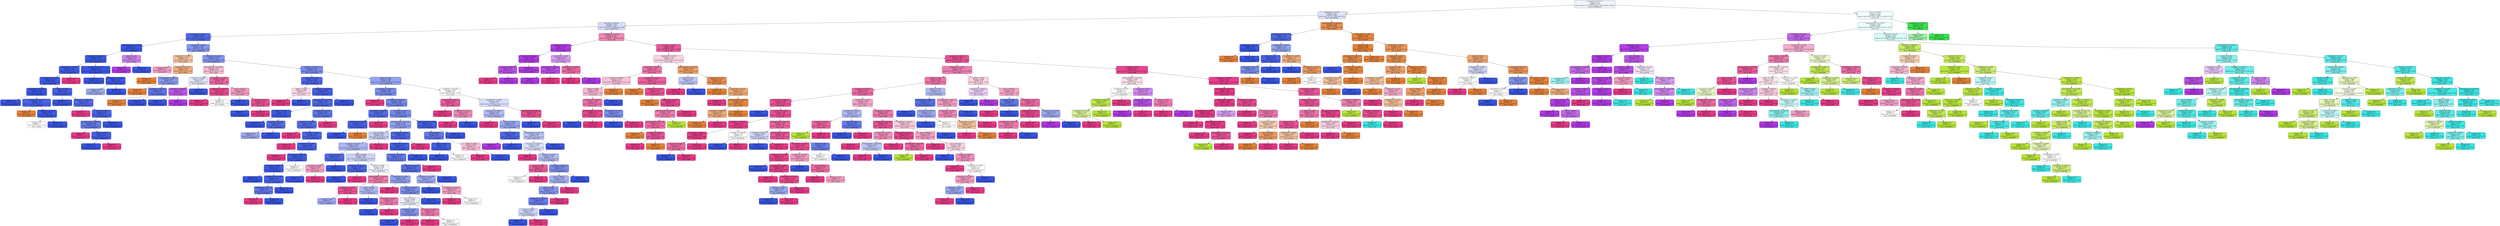 digraph Tree {
node [shape=box, style="filled, rounded", color="black", fontname="helvetica"] ;
edge [fontname="helvetica"] ;
0 [label="convexarea <= 51717.5\nentropy = 2.67\nsamples = 4303\nvalue = [945.0, 718.0, 296.0, 861.0, 1708.0, 969.0, 1308.0]\nclass = DERMASON", fillcolor="#f1f3fd"] ;
1 [label="shapefactor3 <= 0.741\nentropy = 1.86\nsamples = 2695\nvalue = [926, 19, 0, 1, 1708, 346, 1211]\nclass = DERMASON", fillcolor="#dee3fb"] ;
0 -> 1 [labeldistance=2.5, labelangle=45, headlabel="True"] ;
2 [label="perimeter <= 745.341\nentropy = 1.555\nsamples = 2106\nvalue = [83, 18, 0, 1, 1620, 346, 1199]\nclass = DERMASON", fillcolor="#d7ddfa"] ;
1 -> 2 ;
3 [label="convexarea <= 35374.0\nentropy = 0.578\nsamples = 1096\nvalue = [19, 0, 0, 0, 1541, 16, 145]\nclass = DERMASON", fillcolor="#5069e8"] ;
2 -> 3 ;
4 [label="majoraxislength <= 275.458\nentropy = 0.15\nsamples = 741\nvalue = [3, 0, 0, 0, 1152, 8, 9]\nclass = DERMASON", fillcolor="#3c59e5"] ;
3 -> 4 ;
5 [label="shapefactor1 <= 0.008\nentropy = 0.091\nsamples = 733\nvalue = [3, 0, 0, 0, 1149, 0, 9]\nclass = DERMASON", fillcolor="#3b58e5"] ;
4 -> 5 ;
6 [label="shapefactor1 <= 0.008\nentropy = 0.25\nsamples = 202\nvalue = [3, 0, 0, 0, 301, 0, 8]\nclass = DERMASON", fillcolor="#405ce6"] ;
5 -> 6 ;
7 [label="perimeter <= 683.017\nentropy = 0.216\nsamples = 201\nvalue = [3, 0, 0, 0, 301, 0, 6]\nclass = DERMASON", fillcolor="#3f5be6"] ;
6 -> 7 ;
8 [label="compactness <= 0.848\nentropy = 0.106\nsamples = 141\nvalue = [3, 0, 0, 0, 212, 0, 0]\nclass = DERMASON", fillcolor="#3c58e5"] ;
7 -> 8 ;
9 [label="entropy = 0.0\nsamples = 107\nvalue = [0, 0, 0, 0, 168, 0, 0]\nclass = DERMASON", fillcolor="#3956e5"] ;
8 -> 9 ;
10 [label="shapefactor3 <= 0.72\nentropy = 0.342\nsamples = 34\nvalue = [3.0, 0.0, 0.0, 0.0, 44.0, 0.0, 0.0]\nclass = DERMASON", fillcolor="#4662e7"] ;
8 -> 10 ;
11 [label="entropy = 0.0\nsamples = 1\nvalue = [2, 0, 0, 0, 0, 0, 0]\nclass = SEKER", fillcolor="#e58139"] ;
10 -> 11 ;
12 [label="shapefactor1 <= 0.007\nentropy = 0.154\nsamples = 33\nvalue = [1, 0, 0, 0, 44, 0, 0]\nclass = DERMASON", fillcolor="#3d5ae6"] ;
10 -> 12 ;
13 [label="entropy = 1.0\nsamples = 2\nvalue = [1, 0, 0, 0, 1, 0, 0]\nclass = SEKER", fillcolor="#ffffff"] ;
12 -> 13 ;
14 [label="entropy = 0.0\nsamples = 31\nvalue = [0, 0, 0, 0, 43, 0, 0]\nclass = DERMASON", fillcolor="#3956e5"] ;
12 -> 14 ;
15 [label="solidity <= 0.989\nentropy = 0.34\nsamples = 60\nvalue = [0, 0, 0, 0, 89, 0, 6]\nclass = DERMASON", fillcolor="#4661e7"] ;
7 -> 15 ;
16 [label="entropy = 0.0\nsamples = 27\nvalue = [0, 0, 0, 0, 38, 0, 0]\nclass = DERMASON", fillcolor="#3956e5"] ;
15 -> 16 ;
17 [label="perimeter <= 683.138\nentropy = 0.485\nsamples = 33\nvalue = [0, 0, 0, 0, 51, 0, 6]\nclass = DERMASON", fillcolor="#506ae8"] ;
15 -> 17 ;
18 [label="entropy = 0.0\nsamples = 1\nvalue = [0, 0, 0, 0, 0, 0, 2]\nclass = SIRA", fillcolor="#e53986"] ;
17 -> 18 ;
19 [label="solidity <= 0.989\nentropy = 0.376\nsamples = 32\nvalue = [0, 0, 0, 0, 51, 0, 4]\nclass = DERMASON", fillcolor="#4963e7"] ;
17 -> 19 ;
20 [label="minoraxislength <= 168.763\nentropy = 0.684\nsamples = 16\nvalue = [0, 0, 0, 0, 18, 0, 4]\nclass = DERMASON", fillcolor="#657ceb"] ;
19 -> 20 ;
21 [label="entropy = 0.0\nsamples = 3\nvalue = [0, 0, 0, 0, 0, 0, 3]\nclass = SIRA", fillcolor="#e53986"] ;
20 -> 21 ;
22 [label="solidity <= 0.989\nentropy = 0.297\nsamples = 13\nvalue = [0, 0, 0, 0, 18, 0, 1]\nclass = DERMASON", fillcolor="#445fe6"] ;
20 -> 22 ;
23 [label="entropy = 0.0\nsamples = 12\nvalue = [0, 0, 0, 0, 18, 0, 0]\nclass = DERMASON", fillcolor="#3956e5"] ;
22 -> 23 ;
24 [label="entropy = 0.0\nsamples = 1\nvalue = [0, 0, 0, 0, 0, 0, 1]\nclass = SIRA", fillcolor="#e53986"] ;
22 -> 24 ;
25 [label="entropy = 0.0\nsamples = 16\nvalue = [0, 0, 0, 0, 33, 0, 0]\nclass = DERMASON", fillcolor="#3956e5"] ;
19 -> 25 ;
26 [label="entropy = 0.0\nsamples = 1\nvalue = [0, 0, 0, 0, 0, 0, 2]\nclass = SIRA", fillcolor="#e53986"] ;
6 -> 26 ;
27 [label="convexarea <= 33760.0\nentropy = 0.013\nsamples = 531\nvalue = [0.0, 0.0, 0.0, 0.0, 848.0, 0.0, 1.0]\nclass = DERMASON", fillcolor="#3956e5"] ;
5 -> 27 ;
28 [label="entropy = 0.0\nsamples = 505\nvalue = [0, 0, 0, 0, 810, 0, 0]\nclass = DERMASON", fillcolor="#3956e5"] ;
27 -> 28 ;
29 [label="equivdiameter <= 206.432\nentropy = 0.172\nsamples = 26\nvalue = [0, 0, 0, 0, 38, 0, 1]\nclass = DERMASON", fillcolor="#3e5ae6"] ;
27 -> 29 ;
30 [label="entropy = 0.918\nsamples = 2\nvalue = [0, 0, 0, 0, 2, 0, 1]\nclass = DERMASON", fillcolor="#9caaf2"] ;
29 -> 30 ;
31 [label="entropy = 0.0\nsamples = 24\nvalue = [0, 0, 0, 0, 36, 0, 0]\nclass = DERMASON", fillcolor="#3956e5"] ;
29 -> 31 ;
32 [label="solidity <= 0.99\nentropy = 0.845\nsamples = 8\nvalue = [0, 0, 0, 0, 3, 8, 0]\nclass = HOROZ", fillcolor="#ce83ef"] ;
4 -> 32 ;
33 [label="entropy = 0.0\nsamples = 6\nvalue = [0, 0, 0, 0, 0, 8, 0]\nclass = HOROZ", fillcolor="#b139e5"] ;
32 -> 33 ;
34 [label="entropy = 0.0\nsamples = 2\nvalue = [0, 0, 0, 0, 3, 0, 0]\nclass = DERMASON", fillcolor="#3956e5"] ;
32 -> 34 ;
35 [label="shapefactor1 <= 0.007\nentropy = 1.088\nsamples = 355\nvalue = [16, 0, 0, 0, 389, 8, 136]\nclass = DERMASON", fillcolor="#8697ef"] ;
3 -> 35 ;
36 [label="shapefactor4 <= 0.997\nentropy = 1.241\nsamples = 16\nvalue = [14, 0, 0, 0, 6, 0, 2]\nclass = SEKER", fillcolor="#f2c09c"] ;
35 -> 36 ;
37 [label="entropy = 0.918\nsamples = 2\nvalue = [0, 0, 0, 0, 1, 0, 2]\nclass = SIRA", fillcolor="#f29cc2"] ;
36 -> 37 ;
38 [label="aspectration <= 1.393\nentropy = 0.831\nsamples = 14\nvalue = [14, 0, 0, 0, 5, 0, 0]\nclass = SEKER", fillcolor="#eeae80"] ;
36 -> 38 ;
39 [label="entropy = 0.0\nsamples = 8\nvalue = [12, 0, 0, 0, 0, 0, 0]\nclass = SEKER", fillcolor="#e58139"] ;
38 -> 39 ;
40 [label="minoraxislength <= 191.913\nentropy = 0.863\nsamples = 6\nvalue = [2, 0, 0, 0, 5, 0, 0]\nclass = DERMASON", fillcolor="#889aef"] ;
38 -> 40 ;
41 [label="entropy = 0.0\nsamples = 1\nvalue = [1, 0, 0, 0, 0, 0, 0]\nclass = SEKER", fillcolor="#e58139"] ;
40 -> 41 ;
42 [label="perimeter <= 737.346\nentropy = 0.65\nsamples = 5\nvalue = [1, 0, 0, 0, 5, 0, 0]\nclass = DERMASON", fillcolor="#6178ea"] ;
40 -> 42 ;
43 [label="entropy = 0.0\nsamples = 1\nvalue = [1, 0, 0, 0, 0, 0, 0]\nclass = SEKER", fillcolor="#e58139"] ;
42 -> 43 ;
44 [label="entropy = 0.0\nsamples = 4\nvalue = [0, 0, 0, 0, 5, 0, 0]\nclass = DERMASON", fillcolor="#3956e5"] ;
42 -> 44 ;
45 [label="shapefactor4 <= 0.994\nentropy = 0.959\nsamples = 339\nvalue = [2, 0, 0, 0, 383, 8, 134]\nclass = DERMASON", fillcolor="#8294ef"] ;
35 -> 45 ;
46 [label="minoraxislength <= 169.058\nentropy = 1.455\nsamples = 24\nvalue = [0, 0, 0, 0, 11, 7, 20]\nclass = SIRA", fillcolor="#f6bdd7"] ;
45 -> 46 ;
47 [label="roundness <= 0.859\nentropy = 0.996\nsamples = 8\nvalue = [0, 0, 0, 0, 7, 6, 0]\nclass = DERMASON", fillcolor="#e3e7fb"] ;
46 -> 47 ;
48 [label="perimeter <= 725.266\nentropy = 0.592\nsamples = 4\nvalue = [0, 0, 0, 0, 1, 6, 0]\nclass = HOROZ", fillcolor="#be5ae9"] ;
47 -> 48 ;
49 [label="entropy = 0.0\nsamples = 1\nvalue = [0, 0, 0, 0, 1, 0, 0]\nclass = DERMASON", fillcolor="#3956e5"] ;
48 -> 49 ;
50 [label="entropy = 0.0\nsamples = 3\nvalue = [0, 0, 0, 0, 0, 6, 0]\nclass = HOROZ", fillcolor="#b139e5"] ;
48 -> 50 ;
51 [label="entropy = 0.0\nsamples = 4\nvalue = [0, 0, 0, 0, 6, 0, 0]\nclass = DERMASON", fillcolor="#3956e5"] ;
47 -> 51 ;
52 [label="shapefactor3 <= 0.656\nentropy = 0.866\nsamples = 16\nvalue = [0, 0, 0, 0, 4, 1, 20]\nclass = SIRA", fillcolor="#eb68a3"] ;
46 -> 52 ;
53 [label="convexarea <= 39470.0\nentropy = 0.391\nsamples = 8\nvalue = [0, 0, 0, 0, 0, 1, 12]\nclass = SIRA", fillcolor="#e74990"] ;
52 -> 53 ;
54 [label="entropy = 0.0\nsamples = 6\nvalue = [0, 0, 0, 0, 0, 0, 11]\nclass = SIRA", fillcolor="#e53986"] ;
53 -> 54 ;
55 [label="entropy = 1.0\nsamples = 2\nvalue = [0, 0, 0, 0, 0, 1, 1]\nclass = HOROZ", fillcolor="#ffffff"] ;
53 -> 55 ;
56 [label="area <= 36035.5\nentropy = 0.918\nsamples = 8\nvalue = [0, 0, 0, 0, 4, 0, 8]\nclass = SIRA", fillcolor="#f29cc2"] ;
52 -> 56 ;
57 [label="entropy = 0.0\nsamples = 2\nvalue = [0, 0, 0, 0, 3, 0, 0]\nclass = DERMASON", fillcolor="#3956e5"] ;
56 -> 57 ;
58 [label="roundness <= 0.87\nentropy = 0.503\nsamples = 6\nvalue = [0, 0, 0, 0, 1, 0, 8]\nclass = SIRA", fillcolor="#e85295"] ;
56 -> 58 ;
59 [label="entropy = 0.0\nsamples = 1\nvalue = [0, 0, 0, 0, 1, 0, 0]\nclass = DERMASON", fillcolor="#3956e5"] ;
58 -> 59 ;
60 [label="entropy = 0.0\nsamples = 5\nvalue = [0, 0, 0, 0, 0, 0, 8]\nclass = SIRA", fillcolor="#e53986"] ;
58 -> 60 ;
61 [label="perimeter <= 711.314\nentropy = 0.841\nsamples = 315\nvalue = [2, 0, 0, 0, 372, 1, 114]\nclass = DERMASON", fillcolor="#778bed"] ;
45 -> 61 ;
62 [label="roundness <= 0.892\nentropy = 0.463\nsamples = 106\nvalue = [1, 0, 0, 0, 145, 0, 13]\nclass = DERMASON", fillcolor="#4c66e7"] ;
61 -> 62 ;
63 [label="solidity <= 0.988\nentropy = 0.991\nsamples = 7\nvalue = [0, 0, 0, 0, 4, 0, 5]\nclass = SIRA", fillcolor="#fad7e7"] ;
62 -> 63 ;
64 [label="entropy = 0.0\nsamples = 4\nvalue = [0, 0, 0, 0, 0, 0, 5]\nclass = SIRA", fillcolor="#e53986"] ;
63 -> 64 ;
65 [label="entropy = 0.0\nsamples = 3\nvalue = [0, 0, 0, 0, 4, 0, 0]\nclass = DERMASON", fillcolor="#3956e5"] ;
63 -> 65 ;
66 [label="shapefactor1 <= 0.007\nentropy = 0.358\nsamples = 99\nvalue = [1, 0, 0, 0, 141, 0, 8]\nclass = DERMASON", fillcolor="#4661e7"] ;
62 -> 66 ;
67 [label="majoraxislength <= 254.353\nentropy = 0.528\nsamples = 61\nvalue = [1, 0, 0, 0, 79, 0, 8]\nclass = DERMASON", fillcolor="#4f69e8"] ;
66 -> 67 ;
68 [label="solidity <= 0.991\nentropy = 0.179\nsamples = 24\nvalue = [1, 0, 0, 0, 36, 0, 0]\nclass = DERMASON", fillcolor="#3e5be6"] ;
67 -> 68 ;
69 [label="entropy = 0.0\nsamples = 19\nvalue = [0, 0, 0, 0, 29, 0, 0]\nclass = DERMASON", fillcolor="#3956e5"] ;
68 -> 69 ;
70 [label="shapefactor4 <= 0.998\nentropy = 0.544\nsamples = 5\nvalue = [1, 0, 0, 0, 7, 0, 0]\nclass = DERMASON", fillcolor="#556ee9"] ;
68 -> 70 ;
71 [label="entropy = 0.918\nsamples = 2\nvalue = [1, 0, 0, 0, 2, 0, 0]\nclass = DERMASON", fillcolor="#9caaf2"] ;
70 -> 71 ;
72 [label="entropy = 0.0\nsamples = 3\nvalue = [0, 0, 0, 0, 5, 0, 0]\nclass = DERMASON", fillcolor="#3956e5"] ;
70 -> 72 ;
73 [label="shapefactor1 <= 0.007\nentropy = 0.627\nsamples = 37\nvalue = [0, 0, 0, 0, 43, 0, 8]\nclass = DERMASON", fillcolor="#5e75ea"] ;
67 -> 73 ;
74 [label="perimeter <= 688.908\nentropy = 0.536\nsamples = 36\nvalue = [0, 0, 0, 0, 43, 0, 6]\nclass = DERMASON", fillcolor="#556ee9"] ;
73 -> 74 ;
75 [label="entropy = 0.0\nsamples = 1\nvalue = [0, 0, 0, 0, 0, 0, 2]\nclass = SIRA", fillcolor="#e53986"] ;
74 -> 75 ;
76 [label="eccentricity <= 0.688\nentropy = 0.42\nsamples = 35\nvalue = [0, 0, 0, 0, 43, 0, 4]\nclass = DERMASON", fillcolor="#4b66e7"] ;
74 -> 76 ;
77 [label="entropy = 0.0\nsamples = 1\nvalue = [0, 0, 0, 0, 0, 0, 1]\nclass = SIRA", fillcolor="#e53986"] ;
76 -> 77 ;
78 [label="shapefactor4 <= 0.995\nentropy = 0.348\nsamples = 34\nvalue = [0, 0, 0, 0, 43, 0, 3]\nclass = DERMASON", fillcolor="#4762e7"] ;
76 -> 78 ;
79 [label="entropy = 0.0\nsamples = 1\nvalue = [0, 0, 0, 0, 0, 0, 1]\nclass = SIRA", fillcolor="#e53986"] ;
78 -> 79 ;
80 [label="equivdiameter <= 218.58\nentropy = 0.262\nsamples = 33\nvalue = [0, 0, 0, 0, 43, 0, 2]\nclass = DERMASON", fillcolor="#425ee6"] ;
78 -> 80 ;
81 [label="perimeter <= 706.87\nentropy = 0.159\nsamples = 31\nvalue = [0, 0, 0, 0, 42, 0, 1]\nclass = DERMASON", fillcolor="#3e5ae6"] ;
80 -> 81 ;
82 [label="entropy = 0.0\nsamples = 21\nvalue = [0, 0, 0, 0, 29, 0, 0]\nclass = DERMASON", fillcolor="#3956e5"] ;
81 -> 82 ;
83 [label="shapefactor4 <= 0.998\nentropy = 0.371\nsamples = 10\nvalue = [0, 0, 0, 0, 13, 0, 1]\nclass = DERMASON", fillcolor="#4863e7"] ;
81 -> 83 ;
84 [label="equivdiameter <= 215.79\nentropy = 0.65\nsamples = 5\nvalue = [0, 0, 0, 0, 5, 0, 1]\nclass = DERMASON", fillcolor="#6178ea"] ;
83 -> 84 ;
85 [label="entropy = 0.0\nsamples = 1\nvalue = [0, 0, 0, 0, 0, 0, 1]\nclass = SIRA", fillcolor="#e53986"] ;
84 -> 85 ;
86 [label="entropy = 0.0\nsamples = 4\nvalue = [0, 0, 0, 0, 5, 0, 0]\nclass = DERMASON", fillcolor="#3956e5"] ;
84 -> 86 ;
87 [label="entropy = 0.0\nsamples = 5\nvalue = [0, 0, 0, 0, 8, 0, 0]\nclass = DERMASON", fillcolor="#3956e5"] ;
83 -> 87 ;
88 [label="entropy = 1.0\nsamples = 2\nvalue = [0, 0, 0, 0, 1, 0, 1]\nclass = DERMASON", fillcolor="#ffffff"] ;
80 -> 88 ;
89 [label="entropy = 0.0\nsamples = 1\nvalue = [0, 0, 0, 0, 0, 0, 2]\nclass = SIRA", fillcolor="#e53986"] ;
73 -> 89 ;
90 [label="entropy = 0.0\nsamples = 38\nvalue = [0, 0, 0, 0, 62, 0, 0]\nclass = DERMASON", fillcolor="#3956e5"] ;
66 -> 90 ;
91 [label="extent <= 0.787\nentropy = 0.945\nsamples = 209\nvalue = [1.0, 0.0, 0.0, 0.0, 227.0, 1.0, 101.0]\nclass = DERMASON", fillcolor="#92a2f1"] ;
61 -> 91 ;
92 [label="convexarea <= 36140.5\nentropy = 0.831\nsamples = 158\nvalue = [1, 0, 0, 0, 186, 0, 59]\nclass = DERMASON", fillcolor="#798ced"] ;
91 -> 92 ;
93 [label="entropy = 0.0\nsamples = 2\nvalue = [0, 0, 0, 0, 0, 0, 5]\nclass = SIRA", fillcolor="#e53986"] ;
92 -> 93 ;
94 [label="shapefactor1 <= 0.007\nentropy = 0.805\nsamples = 156\nvalue = [1, 0, 0, 0, 186, 0, 54]\nclass = DERMASON", fillcolor="#7388ed"] ;
92 -> 94 ;
95 [label="convexarea <= 40945.0\nentropy = 0.669\nsamples = 9\nvalue = [1, 0, 0, 0, 14, 0, 1]\nclass = DERMASON", fillcolor="#536de8"] ;
94 -> 95 ;
96 [label="shapefactor4 <= 0.998\nentropy = 0.353\nsamples = 8\nvalue = [1, 0, 0, 0, 14, 0, 0]\nclass = DERMASON", fillcolor="#4762e7"] ;
95 -> 96 ;
97 [label="entropy = 0.0\nsamples = 7\nvalue = [0, 0, 0, 0, 14, 0, 0]\nclass = DERMASON", fillcolor="#3956e5"] ;
96 -> 97 ;
98 [label="entropy = 0.0\nsamples = 1\nvalue = [1, 0, 0, 0, 0, 0, 0]\nclass = SEKER", fillcolor="#e58139"] ;
96 -> 98 ;
99 [label="entropy = 0.0\nsamples = 1\nvalue = [0, 0, 0, 0, 0, 0, 1]\nclass = SIRA", fillcolor="#e53986"] ;
95 -> 99 ;
100 [label="roundness <= 0.915\nentropy = 0.788\nsamples = 147\nvalue = [0, 0, 0, 0, 172, 0, 53]\nclass = DERMASON", fillcolor="#768aed"] ;
94 -> 100 ;
101 [label="majoraxislength <= 273.854\nentropy = 0.891\nsamples = 106\nvalue = [0, 0, 0, 0, 110, 0, 49]\nclass = DERMASON", fillcolor="#91a1f1"] ;
100 -> 101 ;
102 [label="area <= 39001.5\nentropy = 0.979\nsamples = 68\nvalue = [0, 0, 0, 0, 62, 0, 44]\nclass = DERMASON", fillcolor="#c6cef7"] ;
101 -> 102 ;
103 [label="perimeter <= 720.333\nentropy = 0.943\nsamples = 63\nvalue = [0.0, 0.0, 0.0, 0.0, 62.0, 0.0, 35.0]\nclass = DERMASON", fillcolor="#a9b5f4"] ;
102 -> 103 ;
104 [label="area <= 36130.0\nentropy = 0.485\nsamples = 15\nvalue = [0, 0, 0, 0, 17, 0, 2]\nclass = DERMASON", fillcolor="#506ae8"] ;
103 -> 104 ;
105 [label="roundness <= 0.881\nentropy = 0.918\nsamples = 3\nvalue = [0, 0, 0, 0, 1, 0, 2]\nclass = SIRA", fillcolor="#f29cc2"] ;
104 -> 105 ;
106 [label="entropy = 0.0\nsamples = 1\nvalue = [0, 0, 0, 0, 1, 0, 0]\nclass = DERMASON", fillcolor="#3956e5"] ;
105 -> 106 ;
107 [label="entropy = 0.0\nsamples = 2\nvalue = [0, 0, 0, 0, 0, 0, 2]\nclass = SIRA", fillcolor="#e53986"] ;
105 -> 107 ;
108 [label="entropy = 0.0\nsamples = 12\nvalue = [0, 0, 0, 0, 16, 0, 0]\nclass = DERMASON", fillcolor="#3956e5"] ;
104 -> 108 ;
109 [label="solidity <= 0.986\nentropy = 0.983\nsamples = 48\nvalue = [0.0, 0.0, 0.0, 0.0, 45.0, 0.0, 33.0]\nclass = DERMASON", fillcolor="#cad2f8"] ;
103 -> 109 ;
110 [label="shapefactor1 <= 0.007\nentropy = 0.414\nsamples = 9\nvalue = [0, 0, 0, 0, 11, 0, 1]\nclass = DERMASON", fillcolor="#4b65e7"] ;
109 -> 110 ;
111 [label="entropy = 0.0\nsamples = 8\nvalue = [0, 0, 0, 0, 11, 0, 0]\nclass = DERMASON", fillcolor="#3956e5"] ;
110 -> 111 ;
112 [label="entropy = 0.0\nsamples = 1\nvalue = [0, 0, 0, 0, 0, 0, 1]\nclass = SIRA", fillcolor="#e53986"] ;
110 -> 112 ;
113 [label="solidity <= 0.988\nentropy = 0.999\nsamples = 39\nvalue = [0, 0, 0, 0, 34, 0, 32]\nclass = DERMASON", fillcolor="#f3f5fd"] ;
109 -> 113 ;
114 [label="majoraxislength <= 269.077\nentropy = 0.826\nsamples = 14\nvalue = [0, 0, 0, 0, 7, 0, 20]\nclass = SIRA", fillcolor="#ee7eb0"] ;
113 -> 114 ;
115 [label="eccentricity <= 0.707\nentropy = 0.485\nsamples = 9\nvalue = [0, 0, 0, 0, 2, 0, 17]\nclass = SIRA", fillcolor="#e85094"] ;
114 -> 115 ;
116 [label="entropy = 0.918\nsamples = 2\nvalue = [0, 0, 0, 0, 2, 0, 1]\nclass = DERMASON", fillcolor="#9caaf2"] ;
115 -> 116 ;
117 [label="entropy = 0.0\nsamples = 7\nvalue = [0, 0, 0, 0, 0, 0, 16]\nclass = SIRA", fillcolor="#e53986"] ;
115 -> 117 ;
118 [label="extent <= 0.718\nentropy = 0.954\nsamples = 5\nvalue = [0, 0, 0, 0, 5, 0, 3]\nclass = DERMASON", fillcolor="#b0bbf5"] ;
114 -> 118 ;
119 [label="entropy = 0.0\nsamples = 2\nvalue = [0, 0, 0, 0, 4, 0, 0]\nclass = DERMASON", fillcolor="#3956e5"] ;
118 -> 119 ;
120 [label="eccentricity <= 0.729\nentropy = 0.811\nsamples = 3\nvalue = [0, 0, 0, 0, 1, 0, 3]\nclass = SIRA", fillcolor="#ee7bae"] ;
118 -> 120 ;
121 [label="entropy = 0.0\nsamples = 1\nvalue = [0, 0, 0, 0, 1, 0, 0]\nclass = DERMASON", fillcolor="#3956e5"] ;
120 -> 121 ;
122 [label="entropy = 0.0\nsamples = 2\nvalue = [0, 0, 0, 0, 0, 0, 3]\nclass = SIRA", fillcolor="#e53986"] ;
120 -> 122 ;
123 [label="aspectration <= 1.405\nentropy = 0.89\nsamples = 25\nvalue = [0, 0, 0, 0, 27, 0, 12]\nclass = DERMASON", fillcolor="#91a1f1"] ;
113 -> 123 ;
124 [label="entropy = 0.0\nsamples = 2\nvalue = [0, 0, 0, 0, 0, 0, 3]\nclass = SIRA", fillcolor="#e53986"] ;
123 -> 124 ;
125 [label="roundness <= 0.903\nentropy = 0.811\nsamples = 23\nvalue = [0, 0, 0, 0, 27, 0, 9]\nclass = DERMASON", fillcolor="#7b8eee"] ;
123 -> 125 ;
126 [label="area <= 37855.0\nentropy = 0.998\nsamples = 12\nvalue = [0, 0, 0, 0, 10, 0, 9]\nclass = DERMASON", fillcolor="#ebeefc"] ;
125 -> 126 ;
127 [label="roundness <= 0.897\nentropy = 0.845\nsamples = 6\nvalue = [0, 0, 0, 0, 8, 0, 3]\nclass = DERMASON", fillcolor="#8395ef"] ;
126 -> 127 ;
128 [label="entropy = 0.0\nsamples = 4\nvalue = [0, 0, 0, 0, 8, 0, 0]\nclass = DERMASON", fillcolor="#3956e5"] ;
127 -> 128 ;
129 [label="entropy = 0.0\nsamples = 2\nvalue = [0, 0, 0, 0, 0, 0, 3]\nclass = SIRA", fillcolor="#e53986"] ;
127 -> 129 ;
130 [label="convexarea <= 38613.5\nentropy = 0.811\nsamples = 6\nvalue = [0, 0, 0, 0, 2, 0, 6]\nclass = SIRA", fillcolor="#ee7bae"] ;
126 -> 130 ;
131 [label="entropy = 0.0\nsamples = 2\nvalue = [0, 0, 0, 0, 0, 0, 4]\nclass = SIRA", fillcolor="#e53986"] ;
130 -> 131 ;
132 [label="entropy = 1.0\nsamples = 4\nvalue = [0, 0, 0, 0, 2, 0, 2]\nclass = DERMASON", fillcolor="#ffffff"] ;
130 -> 132 ;
133 [label="entropy = 0.0\nsamples = 11\nvalue = [0, 0, 0, 0, 17, 0, 0]\nclass = DERMASON", fillcolor="#3956e5"] ;
125 -> 133 ;
134 [label="entropy = 0.0\nsamples = 5\nvalue = [0, 0, 0, 0, 0, 0, 9]\nclass = SIRA", fillcolor="#e53986"] ;
102 -> 134 ;
135 [label="convexarea <= 40233.5\nentropy = 0.451\nsamples = 38\nvalue = [0, 0, 0, 0, 48, 0, 5]\nclass = DERMASON", fillcolor="#4e68e8"] ;
101 -> 135 ;
136 [label="shapefactor4 <= 0.996\nentropy = 0.323\nsamples = 37\nvalue = [0, 0, 0, 0, 48, 0, 3]\nclass = DERMASON", fillcolor="#4561e7"] ;
135 -> 136 ;
137 [label="convexarea <= 39742.5\nentropy = 0.672\nsamples = 12\nvalue = [0, 0, 0, 0, 14, 0, 3]\nclass = DERMASON", fillcolor="#637aeb"] ;
136 -> 137 ;
138 [label="roundness <= 0.879\nentropy = 0.544\nsamples = 11\nvalue = [0, 0, 0, 0, 14, 0, 2]\nclass = DERMASON", fillcolor="#556ee9"] ;
137 -> 138 ;
139 [label="shapefactor3 <= 0.584\nentropy = 0.918\nsamples = 5\nvalue = [0, 0, 0, 0, 4, 0, 2]\nclass = DERMASON", fillcolor="#9caaf2"] ;
138 -> 139 ;
140 [label="entropy = 0.0\nsamples = 2\nvalue = [0, 0, 0, 0, 3, 0, 0]\nclass = DERMASON", fillcolor="#3956e5"] ;
139 -> 140 ;
141 [label="convexarea <= 37751.0\nentropy = 0.918\nsamples = 3\nvalue = [0, 0, 0, 0, 1, 0, 2]\nclass = SIRA", fillcolor="#f29cc2"] ;
139 -> 141 ;
142 [label="entropy = 0.0\nsamples = 1\nvalue = [0, 0, 0, 0, 0, 0, 1]\nclass = SIRA", fillcolor="#e53986"] ;
141 -> 142 ;
143 [label="entropy = 1.0\nsamples = 2\nvalue = [0, 0, 0, 0, 1, 0, 1]\nclass = DERMASON", fillcolor="#ffffff"] ;
141 -> 143 ;
144 [label="entropy = 0.0\nsamples = 6\nvalue = [0, 0, 0, 0, 10, 0, 0]\nclass = DERMASON", fillcolor="#3956e5"] ;
138 -> 144 ;
145 [label="entropy = 0.0\nsamples = 1\nvalue = [0, 0, 0, 0, 0, 0, 1]\nclass = SIRA", fillcolor="#e53986"] ;
137 -> 145 ;
146 [label="entropy = 0.0\nsamples = 25\nvalue = [0, 0, 0, 0, 34, 0, 0]\nclass = DERMASON", fillcolor="#3956e5"] ;
136 -> 146 ;
147 [label="entropy = 0.0\nsamples = 1\nvalue = [0, 0, 0, 0, 0, 0, 2]\nclass = SIRA", fillcolor="#e53986"] ;
135 -> 147 ;
148 [label="majoraxislength <= 268.85\nentropy = 0.33\nsamples = 41\nvalue = [0, 0, 0, 0, 62, 0, 4]\nclass = DERMASON", fillcolor="#4661e7"] ;
100 -> 148 ;
149 [label="area <= 38390.0\nentropy = 0.65\nsamples = 19\nvalue = [0, 0, 0, 0, 20, 0, 4]\nclass = DERMASON", fillcolor="#6178ea"] ;
148 -> 149 ;
150 [label="solidity <= 0.991\nentropy = 0.297\nsamples = 15\nvalue = [0, 0, 0, 0, 18, 0, 1]\nclass = DERMASON", fillcolor="#445fe6"] ;
149 -> 150 ;
151 [label="entropy = 0.0\nsamples = 13\nvalue = [0, 0, 0, 0, 17, 0, 0]\nclass = DERMASON", fillcolor="#3956e5"] ;
150 -> 151 ;
152 [label="entropy = 1.0\nsamples = 2\nvalue = [0, 0, 0, 0, 1, 0, 1]\nclass = DERMASON", fillcolor="#ffffff"] ;
150 -> 152 ;
153 [label="solidity <= 0.989\nentropy = 0.971\nsamples = 4\nvalue = [0, 0, 0, 0, 2, 0, 3]\nclass = SIRA", fillcolor="#f6bdd7"] ;
149 -> 153 ;
154 [label="entropy = 0.0\nsamples = 2\nvalue = [0, 0, 0, 0, 0, 0, 3]\nclass = SIRA", fillcolor="#e53986"] ;
153 -> 154 ;
155 [label="entropy = 0.0\nsamples = 2\nvalue = [0, 0, 0, 0, 2, 0, 0]\nclass = DERMASON", fillcolor="#3956e5"] ;
153 -> 155 ;
156 [label="entropy = 0.0\nsamples = 22\nvalue = [0, 0, 0, 0, 42, 0, 0]\nclass = DERMASON", fillcolor="#3956e5"] ;
148 -> 156 ;
157 [label="shapefactor1 <= 0.007\nentropy = 1.081\nsamples = 51\nvalue = [0, 0, 0, 0, 41, 1, 42]\nclass = SIRA", fillcolor="#fefafc"] ;
91 -> 157 ;
158 [label="convexarea <= 39522.0\nentropy = 0.619\nsamples = 6\nvalue = [0, 0, 0, 0, 2, 0, 11]\nclass = SIRA", fillcolor="#ea5d9c"] ;
157 -> 158 ;
159 [label="entropy = 0.0\nsamples = 2\nvalue = [0, 0, 0, 0, 0, 0, 6]\nclass = SIRA", fillcolor="#e53986"] ;
158 -> 159 ;
160 [label="shapefactor3 <= 0.718\nentropy = 0.863\nsamples = 4\nvalue = [0, 0, 0, 0, 2, 0, 5]\nclass = SIRA", fillcolor="#ef88b6"] ;
158 -> 160 ;
161 [label="entropy = 0.0\nsamples = 2\nvalue = [0, 0, 0, 0, 0, 0, 5]\nclass = SIRA", fillcolor="#e53986"] ;
160 -> 161 ;
162 [label="entropy = 0.0\nsamples = 2\nvalue = [0, 0, 0, 0, 2, 0, 0]\nclass = DERMASON", fillcolor="#3956e5"] ;
160 -> 162 ;
163 [label="shapefactor4 <= 0.999\nentropy = 1.083\nsamples = 45\nvalue = [0.0, 0.0, 0.0, 0.0, 39.0, 1.0, 31.0]\nclass = DERMASON", fillcolor="#d7ddfa"] ;
157 -> 163 ;
164 [label="convexarea <= 36605.5\nentropy = 1.053\nsamples = 39\nvalue = [0, 0, 0, 0, 38, 1, 22]\nclass = DERMASON", fillcolor="#aebaf4"] ;
163 -> 164 ;
165 [label="entropy = 0.0\nsamples = 2\nvalue = [0, 0, 0, 0, 0, 0, 4]\nclass = SIRA", fillcolor="#e53986"] ;
164 -> 165 ;
166 [label="area <= 37142.0\nentropy = 1.017\nsamples = 37\nvalue = [0, 0, 0, 0, 38, 1, 18]\nclass = DERMASON", fillcolor="#99a8f2"] ;
164 -> 166 ;
167 [label="solidity <= 0.986\nentropy = 0.439\nsamples = 7\nvalue = [0, 0, 0, 0, 10, 1, 0]\nclass = DERMASON", fillcolor="#4d67e8"] ;
166 -> 167 ;
168 [label="entropy = 0.0\nsamples = 1\nvalue = [0, 0, 0, 0, 0, 1, 0]\nclass = HOROZ", fillcolor="#b139e5"] ;
167 -> 168 ;
169 [label="entropy = 0.0\nsamples = 6\nvalue = [0, 0, 0, 0, 10, 0, 0]\nclass = DERMASON", fillcolor="#3956e5"] ;
167 -> 169 ;
170 [label="majoraxislength <= 279.154\nentropy = 0.966\nsamples = 30\nvalue = [0, 0, 0, 0, 28, 0, 18]\nclass = DERMASON", fillcolor="#b8c3f6"] ;
166 -> 170 ;
171 [label="convexarea <= 38252.0\nentropy = 0.993\nsamples = 27\nvalue = [0, 0, 0, 0, 22, 0, 18]\nclass = DERMASON", fillcolor="#dbe0fa"] ;
170 -> 171 ;
172 [label="entropy = 0.0\nsamples = 4\nvalue = [0, 0, 0, 0, 0, 0, 5]\nclass = SIRA", fillcolor="#e53986"] ;
171 -> 172 ;
173 [label="roundness <= 0.904\nentropy = 0.952\nsamples = 23\nvalue = [0, 0, 0, 0, 22, 0, 13]\nclass = DERMASON", fillcolor="#aebaf4"] ;
171 -> 173 ;
174 [label="extent <= 0.792\nentropy = 0.592\nsamples = 6\nvalue = [0, 0, 0, 0, 1, 0, 6]\nclass = SIRA", fillcolor="#e95a9a"] ;
173 -> 174 ;
175 [label="entropy = 1.0\nsamples = 2\nvalue = [0, 0, 0, 0, 1, 0, 1]\nclass = DERMASON", fillcolor="#ffffff"] ;
174 -> 175 ;
176 [label="entropy = 0.0\nsamples = 4\nvalue = [0, 0, 0, 0, 0, 0, 5]\nclass = SIRA", fillcolor="#e53986"] ;
174 -> 176 ;
177 [label="convexarea <= 39426.0\nentropy = 0.811\nsamples = 17\nvalue = [0, 0, 0, 0, 21, 0, 7]\nclass = DERMASON", fillcolor="#7b8eee"] ;
173 -> 177 ;
178 [label="area <= 38862.5\nentropy = 0.934\nsamples = 12\nvalue = [0, 0, 0, 0, 13, 0, 7]\nclass = DERMASON", fillcolor="#a4b1f3"] ;
177 -> 178 ;
179 [label="extent <= 0.814\nentropy = 0.852\nsamples = 11\nvalue = [0, 0, 0, 0, 13, 0, 5]\nclass = DERMASON", fillcolor="#8597ef"] ;
178 -> 179 ;
180 [label="shapefactor2 <= 0.002\nentropy = 0.696\nsamples = 10\nvalue = [0, 0, 0, 0, 13, 0, 3]\nclass = DERMASON", fillcolor="#677deb"] ;
179 -> 180 ;
181 [label="roundness <= 0.925\nentropy = 0.985\nsamples = 5\nvalue = [0, 0, 0, 0, 4, 0, 3]\nclass = DERMASON", fillcolor="#ced5f8"] ;
180 -> 181 ;
182 [label="entropy = 0.0\nsamples = 3\nvalue = [0, 0, 0, 0, 4, 0, 0]\nclass = DERMASON", fillcolor="#3956e5"] ;
181 -> 182 ;
183 [label="entropy = 0.0\nsamples = 2\nvalue = [0, 0, 0, 0, 0, 0, 3]\nclass = SIRA", fillcolor="#e53986"] ;
181 -> 183 ;
184 [label="entropy = 0.0\nsamples = 5\nvalue = [0, 0, 0, 0, 9, 0, 0]\nclass = DERMASON", fillcolor="#3956e5"] ;
180 -> 184 ;
185 [label="entropy = 0.0\nsamples = 1\nvalue = [0, 0, 0, 0, 0, 0, 2]\nclass = SIRA", fillcolor="#e53986"] ;
179 -> 185 ;
186 [label="entropy = 0.0\nsamples = 1\nvalue = [0, 0, 0, 0, 0, 0, 2]\nclass = SIRA", fillcolor="#e53986"] ;
178 -> 186 ;
187 [label="entropy = 0.0\nsamples = 5\nvalue = [0, 0, 0, 0, 8, 0, 0]\nclass = DERMASON", fillcolor="#3956e5"] ;
177 -> 187 ;
188 [label="entropy = 0.0\nsamples = 3\nvalue = [0, 0, 0, 0, 6, 0, 0]\nclass = DERMASON", fillcolor="#3956e5"] ;
170 -> 188 ;
189 [label="majoraxislength <= 265.804\nentropy = 0.469\nsamples = 6\nvalue = [0, 0, 0, 0, 1, 0, 9]\nclass = SIRA", fillcolor="#e84f93"] ;
163 -> 189 ;
190 [label="entropy = 0.0\nsamples = 1\nvalue = [0, 0, 0, 0, 1, 0, 0]\nclass = DERMASON", fillcolor="#3956e5"] ;
189 -> 190 ;
191 [label="entropy = 0.0\nsamples = 5\nvalue = [0, 0, 0, 0, 0, 0, 9]\nclass = SIRA", fillcolor="#e53986"] ;
189 -> 191 ;
192 [label="shapefactor3 <= 0.549\nentropy = 1.343\nsamples = 1010\nvalue = [64, 18, 0, 1, 79, 330, 1054]\nclass = SIRA", fillcolor="#f089b7"] ;
2 -> 192 ;
193 [label="compactness <= 0.734\nentropy = 0.135\nsamples = 202\nvalue = [0, 0, 0, 0, 0, 313, 6]\nclass = HOROZ", fillcolor="#b23de5"] ;
192 -> 193 ;
194 [label="shapefactor4 <= 0.982\nentropy = 0.032\nsamples = 194\nvalue = [0, 0, 0, 0, 0, 303, 1]\nclass = HOROZ", fillcolor="#b13ae5"] ;
193 -> 194 ;
195 [label="perimeter <= 828.146\nentropy = 0.503\nsamples = 7\nvalue = [0, 0, 0, 0, 0, 8, 1]\nclass = HOROZ", fillcolor="#bb52e8"] ;
194 -> 195 ;
196 [label="entropy = 0.0\nsamples = 1\nvalue = [0, 0, 0, 0, 0, 0, 1]\nclass = SIRA", fillcolor="#e53986"] ;
195 -> 196 ;
197 [label="entropy = 0.0\nsamples = 6\nvalue = [0, 0, 0, 0, 0, 8, 0]\nclass = HOROZ", fillcolor="#b139e5"] ;
195 -> 197 ;
198 [label="entropy = 0.0\nsamples = 187\nvalue = [0, 0, 0, 0, 0, 295, 0]\nclass = HOROZ", fillcolor="#b139e5"] ;
194 -> 198 ;
199 [label="eccentricity <= 0.838\nentropy = 0.918\nsamples = 8\nvalue = [0, 0, 0, 0, 0, 10, 5]\nclass = HOROZ", fillcolor="#d89cf2"] ;
193 -> 199 ;
200 [label="equivdiameter <= 248.453\nentropy = 0.469\nsamples = 5\nvalue = [0, 0, 0, 0, 0, 9, 1]\nclass = HOROZ", fillcolor="#ba4fe8"] ;
199 -> 200 ;
201 [label="entropy = 0.0\nsamples = 4\nvalue = [0, 0, 0, 0, 0, 9, 0]\nclass = HOROZ", fillcolor="#b139e5"] ;
200 -> 201 ;
202 [label="entropy = 0.0\nsamples = 1\nvalue = [0, 0, 0, 0, 0, 0, 1]\nclass = SIRA", fillcolor="#e53986"] ;
200 -> 202 ;
203 [label="shapefactor1 <= 0.008\nentropy = 0.722\nsamples = 3\nvalue = [0, 0, 0, 0, 0, 1, 4]\nclass = SIRA", fillcolor="#ec6aa4"] ;
199 -> 203 ;
204 [label="entropy = 0.0\nsamples = 2\nvalue = [0, 0, 0, 0, 0, 0, 4]\nclass = SIRA", fillcolor="#e53986"] ;
203 -> 204 ;
205 [label="entropy = 0.0\nsamples = 1\nvalue = [0, 0, 0, 0, 0, 1, 0]\nclass = HOROZ", fillcolor="#b139e5"] ;
203 -> 205 ;
206 [label="eccentricity <= 0.721\nentropy = 0.855\nsamples = 808\nvalue = [64, 18, 0, 1, 79, 17, 1048]\nclass = SIRA", fillcolor="#e95899"] ;
192 -> 206 ;
207 [label="shapefactor4 <= 0.998\nentropy = 1.416\nsamples = 76\nvalue = [44.0, 1.0, 0.0, 0.0, 12.0, 0.0, 61.0]\nclass = SIRA", fillcolor="#f9d2e3"] ;
206 -> 207 ;
208 [label="convexarea <= 42425.5\nentropy = 1.141\nsamples = 48\nvalue = [9, 1, 0, 0, 9, 0, 55]\nclass = SIRA", fillcolor="#ed73a9"] ;
207 -> 208 ;
209 [label="perimeter <= 805.06\nentropy = 1.291\nsamples = 14\nvalue = [2.0, 0.0, 0.0, 0.0, 9.0, 0.0, 14.0]\nclass = SIRA", fillcolor="#f7c1d9"] ;
208 -> 209 ;
210 [label="solidity <= 0.988\nentropy = 0.966\nsamples = 13\nvalue = [0, 0, 0, 0, 9, 0, 14]\nclass = SIRA", fillcolor="#f6b8d4"] ;
209 -> 210 ;
211 [label="convexarea <= 42170.0\nentropy = 0.764\nsamples = 10\nvalue = [0, 0, 0, 0, 4, 0, 14]\nclass = SIRA", fillcolor="#ec72a9"] ;
210 -> 211 ;
212 [label="minoraxislength <= 172.085\nentropy = 0.371\nsamples = 7\nvalue = [0, 0, 0, 0, 1, 0, 13]\nclass = SIRA", fillcolor="#e7488f"] ;
211 -> 212 ;
213 [label="entropy = 0.0\nsamples = 1\nvalue = [0, 0, 0, 0, 1, 0, 0]\nclass = DERMASON", fillcolor="#3956e5"] ;
212 -> 213 ;
214 [label="entropy = 0.0\nsamples = 6\nvalue = [0, 0, 0, 0, 0, 0, 13]\nclass = SIRA", fillcolor="#e53986"] ;
212 -> 214 ;
215 [label="shapefactor1 <= 0.007\nentropy = 0.811\nsamples = 3\nvalue = [0, 0, 0, 0, 3, 0, 1]\nclass = DERMASON", fillcolor="#7b8eee"] ;
211 -> 215 ;
216 [label="entropy = 0.0\nsamples = 2\nvalue = [0, 0, 0, 0, 3, 0, 0]\nclass = DERMASON", fillcolor="#3956e5"] ;
215 -> 216 ;
217 [label="entropy = 0.0\nsamples = 1\nvalue = [0, 0, 0, 0, 0, 0, 1]\nclass = SIRA", fillcolor="#e53986"] ;
215 -> 217 ;
218 [label="entropy = 0.0\nsamples = 3\nvalue = [0, 0, 0, 0, 5, 0, 0]\nclass = DERMASON", fillcolor="#3956e5"] ;
210 -> 218 ;
219 [label="entropy = 0.0\nsamples = 1\nvalue = [2, 0, 0, 0, 0, 0, 0]\nclass = SEKER", fillcolor="#e58139"] ;
209 -> 219 ;
220 [label="shapefactor1 <= 0.006\nentropy = 0.731\nsamples = 34\nvalue = [7.0, 1.0, 0.0, 0.0, 0.0, 0.0, 41.0]\nclass = SIRA", fillcolor="#ea5f9d"] ;
208 -> 220 ;
221 [label="entropy = 0.0\nsamples = 1\nvalue = [3, 0, 0, 0, 0, 0, 0]\nclass = SEKER", fillcolor="#e58139"] ;
220 -> 221 ;
222 [label="perimeter <= 757.76\nentropy = 0.574\nsamples = 33\nvalue = [4, 1, 0, 0, 0, 0, 41]\nclass = SIRA", fillcolor="#e85194"] ;
220 -> 222 ;
223 [label="entropy = 0.0\nsamples = 2\nvalue = [2, 0, 0, 0, 0, 0, 0]\nclass = SEKER", fillcolor="#e58139"] ;
222 -> 223 ;
224 [label="aspectration <= 1.389\nentropy = 0.422\nsamples = 31\nvalue = [2, 1, 0, 0, 0, 0, 41]\nclass = SIRA", fillcolor="#e7478f"] ;
222 -> 224 ;
225 [label="majoraxislength <= 290.524\nentropy = 1.096\nsamples = 9\nvalue = [2, 1, 0, 0, 0, 0, 8]\nclass = SIRA", fillcolor="#ee7bae"] ;
224 -> 225 ;
226 [label="majoraxislength <= 272.842\nentropy = 0.722\nsamples = 8\nvalue = [2, 0, 0, 0, 0, 0, 8]\nclass = SIRA", fillcolor="#ec6aa4"] ;
225 -> 226 ;
227 [label="entropy = 0.0\nsamples = 1\nvalue = [1, 0, 0, 0, 0, 0, 0]\nclass = SEKER", fillcolor="#e58139"] ;
226 -> 227 ;
228 [label="roundness <= 0.936\nentropy = 0.503\nsamples = 7\nvalue = [1, 0, 0, 0, 0, 0, 8]\nclass = SIRA", fillcolor="#e85295"] ;
226 -> 228 ;
229 [label="entropy = 0.0\nsamples = 6\nvalue = [0, 0, 0, 0, 0, 0, 8]\nclass = SIRA", fillcolor="#e53986"] ;
228 -> 229 ;
230 [label="entropy = 0.0\nsamples = 1\nvalue = [1, 0, 0, 0, 0, 0, 0]\nclass = SEKER", fillcolor="#e58139"] ;
228 -> 230 ;
231 [label="entropy = 0.0\nsamples = 1\nvalue = [0, 1, 0, 0, 0, 0, 0]\nclass = BARBUNYA", fillcolor="#b7e539"] ;
225 -> 231 ;
232 [label="entropy = 0.0\nsamples = 22\nvalue = [0, 0, 0, 0, 0, 0, 33]\nclass = SIRA", fillcolor="#e53986"] ;
224 -> 232 ;
233 [label="minoraxislength <= 194.013\nentropy = 0.919\nsamples = 28\nvalue = [35, 0, 0, 0, 3, 0, 6]\nclass = SEKER", fillcolor="#eb9f68"] ;
207 -> 233 ;
234 [label="solidity <= 0.99\nentropy = 0.971\nsamples = 3\nvalue = [0, 0, 0, 0, 3, 0, 2]\nclass = DERMASON", fillcolor="#bdc7f6"] ;
233 -> 234 ;
235 [label="entropy = 0.0\nsamples = 2\nvalue = [0, 0, 0, 0, 0, 0, 2]\nclass = SIRA", fillcolor="#e53986"] ;
234 -> 235 ;
236 [label="entropy = 0.0\nsamples = 1\nvalue = [0, 0, 0, 0, 3, 0, 0]\nclass = DERMASON", fillcolor="#3956e5"] ;
234 -> 236 ;
237 [label="aspectration <= 1.381\nentropy = 0.477\nsamples = 25\nvalue = [35, 0, 0, 0, 0, 0, 4]\nclass = SEKER", fillcolor="#e88f50"] ;
233 -> 237 ;
238 [label="entropy = 0.0\nsamples = 14\nvalue = [22, 0, 0, 0, 0, 0, 0]\nclass = SEKER", fillcolor="#e58139"] ;
237 -> 238 ;
239 [label="aspectration <= 1.391\nentropy = 0.787\nsamples = 11\nvalue = [13, 0, 0, 0, 0, 0, 4]\nclass = SEKER", fillcolor="#eda876"] ;
237 -> 239 ;
240 [label="entropy = 0.0\nsamples = 2\nvalue = [0, 0, 0, 0, 0, 0, 3]\nclass = SIRA", fillcolor="#e53986"] ;
239 -> 240 ;
241 [label="minoraxislength <= 198.188\nentropy = 0.371\nsamples = 9\nvalue = [13, 0, 0, 0, 0, 0, 1]\nclass = SEKER", fillcolor="#e78b48"] ;
239 -> 241 ;
242 [label="convexarea <= 44404.0\nentropy = 0.811\nsamples = 4\nvalue = [3, 0, 0, 0, 0, 0, 1]\nclass = SEKER", fillcolor="#eeab7b"] ;
241 -> 242 ;
243 [label="entropy = 0.0\nsamples = 3\nvalue = [3, 0, 0, 0, 0, 0, 0]\nclass = SEKER", fillcolor="#e58139"] ;
242 -> 243 ;
244 [label="entropy = 0.0\nsamples = 1\nvalue = [0, 0, 0, 0, 0, 0, 1]\nclass = SIRA", fillcolor="#e53986"] ;
242 -> 244 ;
245 [label="entropy = 0.0\nsamples = 5\nvalue = [10, 0, 0, 0, 0, 0, 0]\nclass = SEKER", fillcolor="#e58139"] ;
241 -> 245 ;
246 [label="convexarea <= 42674.0\nentropy = 0.693\nsamples = 732\nvalue = [20, 17, 0, 1, 67, 17, 987]\nclass = SIRA", fillcolor="#e85094"] ;
206 -> 246 ;
247 [label="shapefactor1 <= 0.007\nentropy = 1.032\nsamples = 191\nvalue = [3.0, 2.0, 0.0, 0.0, 67.0, 5.0, 214.0]\nclass = SIRA", fillcolor="#ee7db0"] ;
246 -> 247 ;
248 [label="solidity <= 0.991\nentropy = 0.903\nsamples = 169\nvalue = [3, 2, 0, 0, 56, 0, 198]\nclass = SIRA", fillcolor="#ed74aa"] ;
247 -> 248 ;
249 [label="shapefactor4 <= 0.997\nentropy = 0.758\nsamples = 153\nvalue = [0, 2, 0, 0, 44, 0, 192]\nclass = SIRA", fillcolor="#eb68a3"] ;
248 -> 249 ;
250 [label="convexarea <= 38827.0\nentropy = 0.493\nsamples = 99\nvalue = [0, 0, 0, 0, 17, 0, 141]\nclass = SIRA", fillcolor="#e85195"] ;
249 -> 250 ;
251 [label="entropy = 0.0\nsamples = 1\nvalue = [0, 0, 0, 0, 1, 0, 0]\nclass = DERMASON", fillcolor="#3956e5"] ;
250 -> 251 ;
252 [label="roundness <= 0.882\nentropy = 0.475\nsamples = 98\nvalue = [0, 0, 0, 0, 16, 0, 141]\nclass = SIRA", fillcolor="#e84f94"] ;
250 -> 252 ;
253 [label="perimeter <= 783.081\nentropy = 0.22\nsamples = 54\nvalue = [0, 0, 0, 0, 3, 0, 82]\nclass = SIRA", fillcolor="#e6408a"] ;
252 -> 253 ;
254 [label="convexarea <= 39373.5\nentropy = 0.096\nsamples = 50\nvalue = [0, 0, 0, 0, 1, 0, 80]\nclass = SIRA", fillcolor="#e53b88"] ;
253 -> 254 ;
255 [label="roundness <= 0.852\nentropy = 0.722\nsamples = 4\nvalue = [0, 0, 0, 0, 1, 0, 4]\nclass = SIRA", fillcolor="#ec6aa4"] ;
254 -> 255 ;
256 [label="entropy = 0.0\nsamples = 1\nvalue = [0, 0, 0, 0, 1, 0, 0]\nclass = DERMASON", fillcolor="#3956e5"] ;
255 -> 256 ;
257 [label="entropy = 0.0\nsamples = 3\nvalue = [0, 0, 0, 0, 0, 0, 4]\nclass = SIRA", fillcolor="#e53986"] ;
255 -> 257 ;
258 [label="entropy = 0.0\nsamples = 46\nvalue = [0, 0, 0, 0, 0, 0, 76]\nclass = SIRA", fillcolor="#e53986"] ;
254 -> 258 ;
259 [label="perimeter <= 790.089\nentropy = 1.0\nsamples = 4\nvalue = [0, 0, 0, 0, 2, 0, 2]\nclass = DERMASON", fillcolor="#ffffff"] ;
253 -> 259 ;
260 [label="entropy = 0.0\nsamples = 2\nvalue = [0, 0, 0, 0, 2, 0, 0]\nclass = DERMASON", fillcolor="#3956e5"] ;
259 -> 260 ;
261 [label="entropy = 0.0\nsamples = 2\nvalue = [0, 0, 0, 0, 0, 0, 2]\nclass = SIRA", fillcolor="#e53986"] ;
259 -> 261 ;
262 [label="majoraxislength <= 277.777\nentropy = 0.681\nsamples = 44\nvalue = [0, 0, 0, 0, 13, 0, 59]\nclass = SIRA", fillcolor="#eb65a1"] ;
252 -> 262 ;
263 [label="roundness <= 0.903\nentropy = 0.985\nsamples = 5\nvalue = [0, 0, 0, 0, 4, 0, 3]\nclass = DERMASON", fillcolor="#ced5f8"] ;
262 -> 263 ;
264 [label="entropy = 0.0\nsamples = 2\nvalue = [0, 0, 0, 0, 4, 0, 0]\nclass = DERMASON", fillcolor="#3956e5"] ;
263 -> 264 ;
265 [label="entropy = 0.0\nsamples = 3\nvalue = [0, 0, 0, 0, 0, 0, 3]\nclass = SIRA", fillcolor="#e53986"] ;
263 -> 265 ;
266 [label="equivdiameter <= 230.814\nentropy = 0.58\nsamples = 39\nvalue = [0, 0, 0, 0, 9, 0, 56]\nclass = SIRA", fillcolor="#e95999"] ;
262 -> 266 ;
267 [label="aspectration <= 1.604\nentropy = 0.414\nsamples = 35\nvalue = [0, 0, 0, 0, 5, 0, 55]\nclass = SIRA", fillcolor="#e74b91"] ;
266 -> 267 ;
268 [label="shapefactor4 <= 0.994\nentropy = 0.31\nsamples = 31\nvalue = [0, 0, 0, 0, 3, 0, 51]\nclass = SIRA", fillcolor="#e7458d"] ;
267 -> 268 ;
269 [label="entropy = 0.0\nsamples = 1\nvalue = [0, 0, 0, 0, 1, 0, 0]\nclass = DERMASON", fillcolor="#3956e5"] ;
268 -> 269 ;
270 [label="shapefactor2 <= 0.002\nentropy = 0.232\nsamples = 30\nvalue = [0, 0, 0, 0, 2, 0, 51]\nclass = SIRA", fillcolor="#e6418b"] ;
268 -> 270 ;
271 [label="entropy = 0.0\nsamples = 16\nvalue = [0, 0, 0, 0, 0, 0, 27]\nclass = SIRA", fillcolor="#e53986"] ;
270 -> 271 ;
272 [label="shapefactor2 <= 0.002\nentropy = 0.391\nsamples = 14\nvalue = [0, 0, 0, 0, 2, 0, 24]\nclass = SIRA", fillcolor="#e74990"] ;
270 -> 272 ;
273 [label="roundness <= 0.901\nentropy = 0.918\nsamples = 3\nvalue = [0, 0, 0, 0, 2, 0, 1]\nclass = DERMASON", fillcolor="#9caaf2"] ;
272 -> 273 ;
274 [label="entropy = 0.0\nsamples = 2\nvalue = [0, 0, 0, 0, 2, 0, 0]\nclass = DERMASON", fillcolor="#3956e5"] ;
273 -> 274 ;
275 [label="entropy = 0.0\nsamples = 1\nvalue = [0, 0, 0, 0, 0, 0, 1]\nclass = SIRA", fillcolor="#e53986"] ;
273 -> 275 ;
276 [label="entropy = 0.0\nsamples = 11\nvalue = [0, 0, 0, 0, 0, 0, 23]\nclass = SIRA", fillcolor="#e53986"] ;
272 -> 276 ;
277 [label="eccentricity <= 0.786\nentropy = 0.918\nsamples = 4\nvalue = [0, 0, 0, 0, 2, 0, 4]\nclass = SIRA", fillcolor="#f29cc2"] ;
267 -> 277 ;
278 [label="entropy = 0.0\nsamples = 1\nvalue = [0, 0, 0, 0, 1, 0, 0]\nclass = DERMASON", fillcolor="#3956e5"] ;
277 -> 278 ;
279 [label="area <= 40556.5\nentropy = 0.722\nsamples = 3\nvalue = [0, 0, 0, 0, 1, 0, 4]\nclass = SIRA", fillcolor="#ec6aa4"] ;
277 -> 279 ;
280 [label="entropy = 0.0\nsamples = 1\nvalue = [0, 0, 0, 0, 0, 0, 2]\nclass = SIRA", fillcolor="#e53986"] ;
279 -> 280 ;
281 [label="entropy = 0.918\nsamples = 2\nvalue = [0, 0, 0, 0, 1, 0, 2]\nclass = SIRA", fillcolor="#f29cc2"] ;
279 -> 281 ;
282 [label="solidity <= 0.988\nentropy = 0.722\nsamples = 4\nvalue = [0, 0, 0, 0, 4, 0, 1]\nclass = DERMASON", fillcolor="#6a80ec"] ;
266 -> 282 ;
283 [label="entropy = 1.0\nsamples = 2\nvalue = [0, 0, 0, 0, 1, 0, 1]\nclass = DERMASON", fillcolor="#ffffff"] ;
282 -> 283 ;
284 [label="entropy = 0.0\nsamples = 2\nvalue = [0, 0, 0, 0, 3, 0, 0]\nclass = DERMASON", fillcolor="#3956e5"] ;
282 -> 284 ;
285 [label="shapefactor3 <= 0.63\nentropy = 1.076\nsamples = 54\nvalue = [0, 2, 0, 0, 27, 0, 51]\nclass = SIRA", fillcolor="#f3a5c8"] ;
249 -> 285 ;
286 [label="shapefactor2 <= 0.002\nentropy = 1.163\nsamples = 17\nvalue = [0, 1, 0, 0, 14, 0, 8]\nclass = DERMASON", fillcolor="#b0bbf5"] ;
285 -> 286 ;
287 [label="roundness <= 0.818\nentropy = 0.65\nsamples = 5\nvalue = [0, 1, 0, 0, 0, 0, 5]\nclass = SIRA", fillcolor="#ea619e"] ;
286 -> 287 ;
288 [label="entropy = 0.0\nsamples = 1\nvalue = [0, 1, 0, 0, 0, 0, 0]\nclass = BARBUNYA", fillcolor="#b7e539"] ;
287 -> 288 ;
289 [label="entropy = 0.0\nsamples = 4\nvalue = [0, 0, 0, 0, 0, 0, 5]\nclass = SIRA", fillcolor="#e53986"] ;
287 -> 289 ;
290 [label="extent <= 0.803\nentropy = 0.672\nsamples = 12\nvalue = [0, 0, 0, 0, 14, 0, 3]\nclass = DERMASON", fillcolor="#637aeb"] ;
286 -> 290 ;
291 [label="entropy = 0.0\nsamples = 10\nvalue = [0, 0, 0, 0, 14, 0, 0]\nclass = DERMASON", fillcolor="#3956e5"] ;
290 -> 291 ;
292 [label="entropy = 0.0\nsamples = 2\nvalue = [0, 0, 0, 0, 0, 0, 3]\nclass = SIRA", fillcolor="#e53986"] ;
290 -> 292 ;
293 [label="shapefactor2 <= 0.002\nentropy = 0.895\nsamples = 37\nvalue = [0, 1, 0, 0, 13, 0, 43]\nclass = SIRA", fillcolor="#ed78ac"] ;
285 -> 293 ;
294 [label="equivdiameter <= 227.974\nentropy = 0.631\nsamples = 21\nvalue = [0, 1, 0, 0, 3, 0, 29]\nclass = SIRA", fillcolor="#e85396"] ;
293 -> 294 ;
295 [label="eccentricity <= 0.761\nentropy = 0.881\nsamples = 8\nvalue = [0, 0, 0, 0, 3, 0, 7]\nclass = SIRA", fillcolor="#f08eba"] ;
294 -> 295 ;
296 [label="entropy = 0.0\nsamples = 4\nvalue = [0, 0, 0, 0, 0, 0, 5]\nclass = SIRA", fillcolor="#e53986"] ;
295 -> 296 ;
297 [label="minoraxislength <= 180.443\nentropy = 0.971\nsamples = 4\nvalue = [0, 0, 0, 0, 3, 0, 2]\nclass = DERMASON", fillcolor="#bdc7f6"] ;
295 -> 297 ;
298 [label="entropy = 0.0\nsamples = 1\nvalue = [0, 0, 0, 0, 0, 0, 2]\nclass = SIRA", fillcolor="#e53986"] ;
297 -> 298 ;
299 [label="entropy = 0.0\nsamples = 3\nvalue = [0, 0, 0, 0, 3, 0, 0]\nclass = DERMASON", fillcolor="#3956e5"] ;
297 -> 299 ;
300 [label="compactness <= 0.812\nentropy = 0.258\nsamples = 13\nvalue = [0, 1, 0, 0, 0, 0, 22]\nclass = SIRA", fillcolor="#e6428c"] ;
294 -> 300 ;
301 [label="entropy = 0.0\nsamples = 10\nvalue = [0, 0, 0, 0, 0, 0, 18]\nclass = SIRA", fillcolor="#e53986"] ;
300 -> 301 ;
302 [label="equivdiameter <= 230.626\nentropy = 0.722\nsamples = 3\nvalue = [0, 1, 0, 0, 0, 0, 4]\nclass = SIRA", fillcolor="#ec6aa4"] ;
300 -> 302 ;
303 [label="entropy = 0.0\nsamples = 1\nvalue = [0, 1, 0, 0, 0, 0, 0]\nclass = BARBUNYA", fillcolor="#b7e539"] ;
302 -> 303 ;
304 [label="entropy = 0.0\nsamples = 2\nvalue = [0, 0, 0, 0, 0, 0, 4]\nclass = SIRA", fillcolor="#e53986"] ;
302 -> 304 ;
305 [label="shapefactor1 <= 0.007\nentropy = 0.98\nsamples = 16\nvalue = [0, 0, 0, 0, 10, 0, 14]\nclass = SIRA", fillcolor="#f8c6dc"] ;
293 -> 305 ;
306 [label="area <= 40620.5\nentropy = 0.918\nsamples = 13\nvalue = [0, 0, 0, 0, 7, 0, 14]\nclass = SIRA", fillcolor="#f29cc2"] ;
305 -> 306 ;
307 [label="entropy = 0.0\nsamples = 3\nvalue = [0, 0, 0, 0, 0, 0, 5]\nclass = SIRA", fillcolor="#e53986"] ;
306 -> 307 ;
308 [label="area <= 40776.0\nentropy = 0.989\nsamples = 10\nvalue = [0, 0, 0, 0, 7, 0, 9]\nclass = SIRA", fillcolor="#f9d3e4"] ;
306 -> 308 ;
309 [label="entropy = 0.0\nsamples = 2\nvalue = [0, 0, 0, 0, 3, 0, 0]\nclass = DERMASON", fillcolor="#3956e5"] ;
308 -> 309 ;
310 [label="roundness <= 0.901\nentropy = 0.89\nsamples = 8\nvalue = [0, 0, 0, 0, 4, 0, 9]\nclass = SIRA", fillcolor="#f191bc"] ;
308 -> 310 ;
311 [label="entropy = 0.0\nsamples = 2\nvalue = [0, 0, 0, 0, 0, 0, 5]\nclass = SIRA", fillcolor="#e53986"] ;
310 -> 311 ;
312 [label="shapefactor2 <= 0.002\nentropy = 1.0\nsamples = 6\nvalue = [0, 0, 0, 0, 4, 0, 4]\nclass = DERMASON", fillcolor="#ffffff"] ;
310 -> 312 ;
313 [label="shapefactor4 <= 0.997\nentropy = 0.918\nsamples = 5\nvalue = [0, 0, 0, 0, 2, 0, 4]\nclass = SIRA", fillcolor="#f29cc2"] ;
312 -> 313 ;
314 [label="shapefactor3 <= 0.67\nentropy = 0.918\nsamples = 3\nvalue = [0, 0, 0, 0, 2, 0, 1]\nclass = DERMASON", fillcolor="#9caaf2"] ;
313 -> 314 ;
315 [label="entropy = 0.0\nsamples = 1\nvalue = [0, 0, 0, 0, 0, 0, 1]\nclass = SIRA", fillcolor="#e53986"] ;
314 -> 315 ;
316 [label="entropy = 0.0\nsamples = 2\nvalue = [0, 0, 0, 0, 2, 0, 0]\nclass = DERMASON", fillcolor="#3956e5"] ;
314 -> 316 ;
317 [label="entropy = 0.0\nsamples = 2\nvalue = [0, 0, 0, 0, 0, 0, 3]\nclass = SIRA", fillcolor="#e53986"] ;
313 -> 317 ;
318 [label="entropy = 0.0\nsamples = 1\nvalue = [0, 0, 0, 0, 2, 0, 0]\nclass = DERMASON", fillcolor="#3956e5"] ;
312 -> 318 ;
319 [label="entropy = 0.0\nsamples = 3\nvalue = [0, 0, 0, 0, 3, 0, 0]\nclass = DERMASON", fillcolor="#3956e5"] ;
305 -> 319 ;
320 [label="extent <= 0.772\nentropy = 1.379\nsamples = 16\nvalue = [3, 0, 0, 0, 12, 0, 6]\nclass = DERMASON", fillcolor="#b0bbf5"] ;
248 -> 320 ;
321 [label="majoraxislength <= 287.837\nentropy = 0.773\nsamples = 9\nvalue = [1, 0, 0, 0, 11, 0, 1]\nclass = DERMASON", fillcolor="#5a72e9"] ;
320 -> 321 ;
322 [label="entropy = 0.0\nsamples = 5\nvalue = [0, 0, 0, 0, 8, 0, 0]\nclass = DERMASON", fillcolor="#3956e5"] ;
321 -> 322 ;
323 [label="convexarea <= 41892.0\nentropy = 1.371\nsamples = 4\nvalue = [1, 0, 0, 0, 3, 0, 1]\nclass = DERMASON", fillcolor="#9caaf2"] ;
321 -> 323 ;
324 [label="entropy = 0.0\nsamples = 2\nvalue = [0, 0, 0, 0, 3, 0, 0]\nclass = DERMASON", fillcolor="#3956e5"] ;
323 -> 324 ;
325 [label="entropy = 1.0\nsamples = 2\nvalue = [1, 0, 0, 0, 0, 0, 1]\nclass = SEKER", fillcolor="#ffffff"] ;
323 -> 325 ;
326 [label="majoraxislength <= 291.711\nentropy = 1.299\nsamples = 7\nvalue = [2, 0, 0, 0, 1, 0, 5]\nclass = SIRA", fillcolor="#f29cc2"] ;
320 -> 326 ;
327 [label="shapefactor1 <= 0.007\nentropy = 0.863\nsamples = 6\nvalue = [2, 0, 0, 0, 0, 0, 5]\nclass = SIRA", fillcolor="#ef88b6"] ;
326 -> 327 ;
328 [label="aspectration <= 1.465\nentropy = 0.918\nsamples = 3\nvalue = [2, 0, 0, 0, 0, 0, 1]\nclass = SEKER", fillcolor="#f2c09c"] ;
327 -> 328 ;
329 [label="entropy = 0.0\nsamples = 1\nvalue = [0, 0, 0, 0, 0, 0, 1]\nclass = SIRA", fillcolor="#e53986"] ;
328 -> 329 ;
330 [label="entropy = 0.0\nsamples = 2\nvalue = [2, 0, 0, 0, 0, 0, 0]\nclass = SEKER", fillcolor="#e58139"] ;
328 -> 330 ;
331 [label="entropy = 0.0\nsamples = 3\nvalue = [0, 0, 0, 0, 0, 0, 4]\nclass = SIRA", fillcolor="#e53986"] ;
327 -> 331 ;
332 [label="entropy = 0.0\nsamples = 1\nvalue = [0, 0, 0, 0, 1, 0, 0]\nclass = DERMASON", fillcolor="#3956e5"] ;
326 -> 332 ;
333 [label="solidity <= 0.985\nentropy = 1.448\nsamples = 22\nvalue = [0, 0, 0, 0, 11, 5, 16]\nclass = SIRA", fillcolor="#f9d0e2"] ;
247 -> 333 ;
334 [label="convexarea <= 38455.5\nentropy = 0.985\nsamples = 6\nvalue = [0, 0, 0, 0, 3, 4, 0]\nclass = HOROZ", fillcolor="#eccef8"] ;
333 -> 334 ;
335 [label="entropy = 0.0\nsamples = 3\nvalue = [0, 0, 0, 0, 3, 0, 0]\nclass = DERMASON", fillcolor="#3956e5"] ;
334 -> 335 ;
336 [label="entropy = 0.0\nsamples = 3\nvalue = [0, 0, 0, 0, 0, 4, 0]\nclass = HOROZ", fillcolor="#b139e5"] ;
334 -> 336 ;
337 [label="area <= 39043.5\nentropy = 1.124\nsamples = 16\nvalue = [0, 0, 0, 0, 8, 1, 16]\nclass = SIRA", fillcolor="#f3a2c6"] ;
333 -> 337 ;
338 [label="solidity <= 0.987\nentropy = 0.65\nsamples = 3\nvalue = [0, 0, 0, 0, 5, 0, 1]\nclass = DERMASON", fillcolor="#6178ea"] ;
337 -> 338 ;
339 [label="entropy = 0.0\nsamples = 1\nvalue = [0, 0, 0, 0, 0, 0, 1]\nclass = SIRA", fillcolor="#e53986"] ;
338 -> 339 ;
340 [label="entropy = 0.0\nsamples = 2\nvalue = [0, 0, 0, 0, 5, 0, 0]\nclass = DERMASON", fillcolor="#3956e5"] ;
338 -> 340 ;
341 [label="aspectration <= 1.753\nentropy = 0.913\nsamples = 13\nvalue = [0, 0, 0, 0, 3, 1, 15]\nclass = SIRA", fillcolor="#ec6aa4"] ;
337 -> 341 ;
342 [label="aspectration <= 1.663\nentropy = 0.337\nsamples = 10\nvalue = [0, 0, 0, 0, 1, 0, 15]\nclass = SIRA", fillcolor="#e7468e"] ;
341 -> 342 ;
343 [label="majoraxislength <= 287.972\nentropy = 0.811\nsamples = 3\nvalue = [0, 0, 0, 0, 1, 0, 3]\nclass = SIRA", fillcolor="#ee7bae"] ;
342 -> 343 ;
344 [label="entropy = 0.0\nsamples = 2\nvalue = [0, 0, 0, 0, 0, 0, 3]\nclass = SIRA", fillcolor="#e53986"] ;
343 -> 344 ;
345 [label="entropy = 0.0\nsamples = 1\nvalue = [0, 0, 0, 0, 1, 0, 0]\nclass = DERMASON", fillcolor="#3956e5"] ;
343 -> 345 ;
346 [label="entropy = 0.0\nsamples = 7\nvalue = [0, 0, 0, 0, 0, 0, 12]\nclass = SIRA", fillcolor="#e53986"] ;
342 -> 346 ;
347 [label="shapefactor4 <= 0.995\nentropy = 0.918\nsamples = 3\nvalue = [0, 0, 0, 0, 2, 1, 0]\nclass = DERMASON", fillcolor="#9caaf2"] ;
341 -> 347 ;
348 [label="entropy = 0.0\nsamples = 1\nvalue = [0, 0, 0, 0, 0, 1, 0]\nclass = HOROZ", fillcolor="#b139e5"] ;
347 -> 348 ;
349 [label="entropy = 0.0\nsamples = 2\nvalue = [0, 0, 0, 0, 2, 0, 0]\nclass = DERMASON", fillcolor="#3956e5"] ;
347 -> 349 ;
350 [label="roundness <= 0.835\nentropy = 0.4\nsamples = 541\nvalue = [17.0, 15.0, 0.0, 1.0, 0.0, 12.0, 773.0]\nclass = SIRA", fillcolor="#e6448d"] ;
246 -> 350 ;
351 [label="majoraxislength <= 319.007\nentropy = 1.566\nsamples = 23\nvalue = [0, 10, 0, 0, 0, 10, 14]\nclass = SIRA", fillcolor="#fbdeeb"] ;
350 -> 351 ;
352 [label="eccentricity <= 0.783\nentropy = 1.0\nsamples = 13\nvalue = [0, 10, 0, 0, 0, 0, 10]\nclass = BARBUNYA", fillcolor="#ffffff"] ;
351 -> 352 ;
353 [label="convexarea <= 48767.5\nentropy = 0.439\nsamples = 7\nvalue = [0, 10, 0, 0, 0, 0, 1]\nclass = BARBUNYA", fillcolor="#bee84d"] ;
352 -> 353 ;
354 [label="aspectration <= 1.539\nentropy = 0.918\nsamples = 3\nvalue = [0, 2, 0, 0, 0, 0, 1]\nclass = BARBUNYA", fillcolor="#dbf29c"] ;
353 -> 354 ;
355 [label="entropy = 0.0\nsamples = 1\nvalue = [0, 0, 0, 0, 0, 0, 1]\nclass = SIRA", fillcolor="#e53986"] ;
354 -> 355 ;
356 [label="entropy = 0.0\nsamples = 2\nvalue = [0, 2, 0, 0, 0, 0, 0]\nclass = BARBUNYA", fillcolor="#b7e539"] ;
354 -> 356 ;
357 [label="entropy = 0.0\nsamples = 4\nvalue = [0, 8, 0, 0, 0, 0, 0]\nclass = BARBUNYA", fillcolor="#b7e539"] ;
353 -> 357 ;
358 [label="entropy = 0.0\nsamples = 6\nvalue = [0, 0, 0, 0, 0, 0, 9]\nclass = SIRA", fillcolor="#e53986"] ;
352 -> 358 ;
359 [label="eccentricity <= 0.83\nentropy = 0.863\nsamples = 10\nvalue = [0, 0, 0, 0, 0, 10, 4]\nclass = HOROZ", fillcolor="#d088ef"] ;
351 -> 359 ;
360 [label="shapefactor2 <= 0.001\nentropy = 0.469\nsamples = 7\nvalue = [0, 0, 0, 0, 0, 9, 1]\nclass = HOROZ", fillcolor="#ba4fe8"] ;
359 -> 360 ;
361 [label="entropy = 0.0\nsamples = 6\nvalue = [0, 0, 0, 0, 0, 9, 0]\nclass = HOROZ", fillcolor="#b139e5"] ;
360 -> 361 ;
362 [label="entropy = 0.0\nsamples = 1\nvalue = [0, 0, 0, 0, 0, 0, 1]\nclass = SIRA", fillcolor="#e53986"] ;
360 -> 362 ;
363 [label="extent <= 0.767\nentropy = 0.811\nsamples = 3\nvalue = [0, 0, 0, 0, 0, 1, 3]\nclass = SIRA", fillcolor="#ee7bae"] ;
359 -> 363 ;
364 [label="entropy = 0.0\nsamples = 2\nvalue = [0, 0, 0, 0, 0, 0, 3]\nclass = SIRA", fillcolor="#e53986"] ;
363 -> 364 ;
365 [label="entropy = 0.0\nsamples = 1\nvalue = [0, 0, 0, 0, 0, 1, 0]\nclass = HOROZ", fillcolor="#b139e5"] ;
363 -> 365 ;
366 [label="shapefactor4 <= 0.998\nentropy = 0.246\nsamples = 518\nvalue = [17.0, 5.0, 0.0, 1.0, 0.0, 2.0, 759.0]\nclass = SIRA", fillcolor="#e63f8a"] ;
350 -> 366 ;
367 [label="majoraxislength <= 323.087\nentropy = 0.123\nsamples = 444\nvalue = [5, 2, 0, 0, 0, 2, 658]\nclass = SIRA", fillcolor="#e53c88"] ;
366 -> 367 ;
368 [label="aspectration <= 1.774\nentropy = 0.064\nsamples = 402\nvalue = [0, 2, 0, 0, 0, 2, 602]\nclass = SIRA", fillcolor="#e53a87"] ;
367 -> 368 ;
369 [label="shapefactor2 <= 0.002\nentropy = 0.032\nsamples = 400\nvalue = [0, 2, 0, 0, 0, 0, 601]\nclass = SIRA", fillcolor="#e53a86"] ;
368 -> 369 ;
370 [label="entropy = 0.0\nsamples = 309\nvalue = [0, 0, 0, 0, 0, 0, 469]\nclass = SIRA", fillcolor="#e53986"] ;
369 -> 370 ;
371 [label="equivdiameter <= 244.177\nentropy = 0.112\nsamples = 91\nvalue = [0, 2, 0, 0, 0, 0, 132]\nclass = SIRA", fillcolor="#e53c88"] ;
369 -> 371 ;
372 [label="entropy = 0.0\nsamples = 80\nvalue = [0, 0, 0, 0, 0, 0, 117]\nclass = SIRA", fillcolor="#e53986"] ;
371 -> 372 ;
373 [label="equivdiameter <= 244.642\nentropy = 0.523\nsamples = 11\nvalue = [0, 2, 0, 0, 0, 0, 15]\nclass = SIRA", fillcolor="#e85396"] ;
371 -> 373 ;
374 [label="entropy = 0.0\nsamples = 1\nvalue = [0, 2, 0, 0, 0, 0, 0]\nclass = BARBUNYA", fillcolor="#b7e539"] ;
373 -> 374 ;
375 [label="entropy = 0.0\nsamples = 10\nvalue = [0, 0, 0, 0, 0, 0, 15]\nclass = SIRA", fillcolor="#e53986"] ;
373 -> 375 ;
376 [label="entropy = 0.918\nsamples = 2\nvalue = [0, 0, 0, 0, 0, 2, 1]\nclass = HOROZ", fillcolor="#d89cf2"] ;
368 -> 376 ;
377 [label="shapefactor4 <= 0.995\nentropy = 0.409\nsamples = 42\nvalue = [5, 0, 0, 0, 0, 0, 56]\nclass = SIRA", fillcolor="#e74b91"] ;
367 -> 377 ;
378 [label="entropy = 0.0\nsamples = 28\nvalue = [0, 0, 0, 0, 0, 0, 40]\nclass = SIRA", fillcolor="#e53986"] ;
377 -> 378 ;
379 [label="compactness <= 0.77\nentropy = 0.792\nsamples = 14\nvalue = [5, 0, 0, 0, 0, 0, 16]\nclass = SIRA", fillcolor="#ed77ac"] ;
377 -> 379 ;
380 [label="entropy = 0.0\nsamples = 9\nvalue = [0, 0, 0, 0, 0, 0, 13]\nclass = SIRA", fillcolor="#e53986"] ;
379 -> 380 ;
381 [label="eccentricity <= 0.796\nentropy = 0.954\nsamples = 5\nvalue = [5, 0, 0, 0, 0, 0, 3]\nclass = SEKER", fillcolor="#f5cdb0"] ;
379 -> 381 ;
382 [label="entropy = 0.0\nsamples = 2\nvalue = [0, 0, 0, 0, 0, 0, 2]\nclass = SIRA", fillcolor="#e53986"] ;
381 -> 382 ;
383 [label="area <= 50895.5\nentropy = 0.65\nsamples = 3\nvalue = [5, 0, 0, 0, 0, 0, 1]\nclass = SEKER", fillcolor="#ea9a61"] ;
381 -> 383 ;
384 [label="entropy = 0.0\nsamples = 2\nvalue = [5, 0, 0, 0, 0, 0, 0]\nclass = SEKER", fillcolor="#e58139"] ;
383 -> 384 ;
385 [label="entropy = 0.0\nsamples = 1\nvalue = [0, 0, 0, 0, 0, 0, 1]\nclass = SIRA", fillcolor="#e53986"] ;
383 -> 385 ;
386 [label="convexarea <= 48711.0\nentropy = 0.714\nsamples = 74\nvalue = [12, 3, 0, 1, 0, 0, 101]\nclass = SIRA", fillcolor="#e95798"] ;
366 -> 386 ;
387 [label="aspectration <= 1.539\nentropy = 0.519\nsamples = 65\nvalue = [12, 0, 0, 0, 0, 0, 91]\nclass = SIRA", fillcolor="#e85396"] ;
386 -> 387 ;
388 [label="solidity <= 0.992\nentropy = 0.779\nsamples = 27\nvalue = [9, 0, 0, 0, 0, 0, 30]\nclass = SIRA", fillcolor="#ed74aa"] ;
387 -> 388 ;
389 [label="extent <= 0.712\nentropy = 0.523\nsamples = 24\nvalue = [4, 0, 0, 0, 0, 0, 30]\nclass = SIRA", fillcolor="#e85396"] ;
388 -> 389 ;
390 [label="shapefactor2 <= 0.002\nentropy = 0.918\nsamples = 3\nvalue = [4, 0, 0, 0, 0, 0, 2]\nclass = SEKER", fillcolor="#f2c09c"] ;
389 -> 390 ;
391 [label="entropy = 0.0\nsamples = 1\nvalue = [0, 0, 0, 0, 0, 0, 2]\nclass = SIRA", fillcolor="#e53986"] ;
390 -> 391 ;
392 [label="entropy = 0.0\nsamples = 2\nvalue = [4, 0, 0, 0, 0, 0, 0]\nclass = SEKER", fillcolor="#e58139"] ;
390 -> 392 ;
393 [label="entropy = 0.0\nsamples = 21\nvalue = [0, 0, 0, 0, 0, 0, 28]\nclass = SIRA", fillcolor="#e53986"] ;
389 -> 393 ;
394 [label="entropy = 0.0\nsamples = 3\nvalue = [5, 0, 0, 0, 0, 0, 0]\nclass = SEKER", fillcolor="#e58139"] ;
388 -> 394 ;
395 [label="shapefactor4 <= 0.998\nentropy = 0.273\nsamples = 38\nvalue = [3, 0, 0, 0, 0, 0, 61]\nclass = SIRA", fillcolor="#e6438c"] ;
387 -> 395 ;
396 [label="equivdiameter <= 241.691\nentropy = 0.985\nsamples = 4\nvalue = [3, 0, 0, 0, 0, 0, 4]\nclass = SIRA", fillcolor="#f8cee1"] ;
395 -> 396 ;
397 [label="entropy = 0.0\nsamples = 3\nvalue = [0, 0, 0, 0, 0, 0, 4]\nclass = SIRA", fillcolor="#e53986"] ;
396 -> 397 ;
398 [label="entropy = 0.0\nsamples = 1\nvalue = [3, 0, 0, 0, 0, 0, 0]\nclass = SEKER", fillcolor="#e58139"] ;
396 -> 398 ;
399 [label="entropy = 0.0\nsamples = 34\nvalue = [0, 0, 0, 0, 0, 0, 57]\nclass = SIRA", fillcolor="#e53986"] ;
395 -> 399 ;
400 [label="convexarea <= 48933.0\nentropy = 1.095\nsamples = 9\nvalue = [0, 3, 0, 1, 0, 0, 10]\nclass = SIRA", fillcolor="#ee81b2"] ;
386 -> 400 ;
401 [label="entropy = 0.0\nsamples = 1\nvalue = [0, 3, 0, 0, 0, 0, 0]\nclass = BARBUNYA", fillcolor="#b7e539"] ;
400 -> 401 ;
402 [label="perimeter <= 823.623\nentropy = 0.439\nsamples = 8\nvalue = [0, 0, 0, 1, 0, 0, 10]\nclass = SIRA", fillcolor="#e84d92"] ;
400 -> 402 ;
403 [label="entropy = 0.0\nsamples = 1\nvalue = [0, 0, 0, 1, 0, 0, 0]\nclass = CALI", fillcolor="#39e5e2"] ;
402 -> 403 ;
404 [label="entropy = 0.0\nsamples = 7\nvalue = [0, 0, 0, 0, 0, 0, 10]\nclass = SIRA", fillcolor="#e53986"] ;
402 -> 404 ;
405 [label="minoraxislength <= 183.413\nentropy = 0.555\nsamples = 589\nvalue = [843, 1, 0, 0, 88, 0, 12]\nclass = SEKER", fillcolor="#e89050"] ;
1 -> 405 ;
406 [label="majoraxislength <= 230.726\nentropy = 0.523\nsamples = 57\nvalue = [7, 0, 0, 0, 72, 0, 1]\nclass = DERMASON", fillcolor="#4f69e8"] ;
405 -> 406 ;
407 [label="aspectration <= 1.219\nentropy = 0.124\nsamples = 42\nvalue = [1, 0, 0, 0, 58, 0, 0]\nclass = DERMASON", fillcolor="#3c59e5"] ;
406 -> 407 ;
408 [label="entropy = 0.0\nsamples = 1\nvalue = [1, 0, 0, 0, 0, 0, 0]\nclass = SEKER", fillcolor="#e58139"] ;
407 -> 408 ;
409 [label="entropy = 0.0\nsamples = 41\nvalue = [0, 0, 0, 0, 58, 0, 0]\nclass = DERMASON", fillcolor="#3956e5"] ;
407 -> 409 ;
410 [label="shapefactor2 <= 0.003\nentropy = 1.116\nsamples = 15\nvalue = [6, 0, 0, 0, 14, 0, 1]\nclass = DERMASON", fillcolor="#95a5f1"] ;
406 -> 410 ;
411 [label="extent <= 0.777\nentropy = 0.371\nsamples = 10\nvalue = [1, 0, 0, 0, 13, 0, 0]\nclass = DERMASON", fillcolor="#4863e7"] ;
410 -> 411 ;
412 [label="aspectration <= 1.324\nentropy = 0.811\nsamples = 4\nvalue = [1, 0, 0, 0, 3, 0, 0]\nclass = DERMASON", fillcolor="#7b8eee"] ;
411 -> 412 ;
413 [label="entropy = 0.0\nsamples = 1\nvalue = [1, 0, 0, 0, 0, 0, 0]\nclass = SEKER", fillcolor="#e58139"] ;
412 -> 413 ;
414 [label="entropy = 0.0\nsamples = 3\nvalue = [0, 0, 0, 0, 3, 0, 0]\nclass = DERMASON", fillcolor="#3956e5"] ;
412 -> 414 ;
415 [label="entropy = 0.0\nsamples = 6\nvalue = [0, 0, 0, 0, 10, 0, 0]\nclass = DERMASON", fillcolor="#3956e5"] ;
411 -> 415 ;
416 [label="shapefactor4 <= 0.996\nentropy = 1.149\nsamples = 5\nvalue = [5, 0, 0, 0, 1, 0, 1]\nclass = SEKER", fillcolor="#eeab7b"] ;
410 -> 416 ;
417 [label="entropy = 0.0\nsamples = 1\nvalue = [0, 0, 0, 0, 1, 0, 0]\nclass = DERMASON", fillcolor="#3956e5"] ;
416 -> 417 ;
418 [label="shapefactor3 <= 0.765\nentropy = 0.65\nsamples = 4\nvalue = [5, 0, 0, 0, 0, 0, 1]\nclass = SEKER", fillcolor="#ea9a61"] ;
416 -> 418 ;
419 [label="entropy = 0.0\nsamples = 2\nvalue = [4, 0, 0, 0, 0, 0, 0]\nclass = SEKER", fillcolor="#e58139"] ;
418 -> 419 ;
420 [label="entropy = 1.0\nsamples = 2\nvalue = [1, 0, 0, 0, 0, 0, 1]\nclass = SEKER", fillcolor="#ffffff"] ;
418 -> 420 ;
421 [label="aspectration <= 1.283\nentropy = 0.244\nsamples = 532\nvalue = [836, 1, 0, 0, 16, 0, 11]\nclass = SEKER", fillcolor="#e68540"] ;
405 -> 421 ;
422 [label="extent <= 0.748\nentropy = 0.029\nsamples = 420\nvalue = [682, 0, 0, 0, 2, 0, 0]\nclass = SEKER", fillcolor="#e5813a"] ;
421 -> 422 ;
423 [label="equivdiameter <= 209.141\nentropy = 0.362\nsamples = 17\nvalue = [27, 0, 0, 0, 2, 0, 0]\nclass = SEKER", fillcolor="#e78a48"] ;
422 -> 423 ;
424 [label="entropy = 0.0\nsamples = 1\nvalue = [0, 0, 0, 0, 1, 0, 0]\nclass = DERMASON", fillcolor="#3956e5"] ;
423 -> 424 ;
425 [label="shapefactor4 <= 0.997\nentropy = 0.222\nsamples = 16\nvalue = [27, 0, 0, 0, 1, 0, 0]\nclass = SEKER", fillcolor="#e68640"] ;
423 -> 425 ;
426 [label="aspectration <= 1.245\nentropy = 0.918\nsamples = 3\nvalue = [2, 0, 0, 0, 1, 0, 0]\nclass = SEKER", fillcolor="#f2c09c"] ;
425 -> 426 ;
427 [label="entropy = 0.0\nsamples = 2\nvalue = [2, 0, 0, 0, 0, 0, 0]\nclass = SEKER", fillcolor="#e58139"] ;
426 -> 427 ;
428 [label="entropy = 0.0\nsamples = 1\nvalue = [0, 0, 0, 0, 1, 0, 0]\nclass = DERMASON", fillcolor="#3956e5"] ;
426 -> 428 ;
429 [label="entropy = 0.0\nsamples = 13\nvalue = [25, 0, 0, 0, 0, 0, 0]\nclass = SEKER", fillcolor="#e58139"] ;
425 -> 429 ;
430 [label="entropy = 0.0\nsamples = 403\nvalue = [655, 0, 0, 0, 0, 0, 0]\nclass = SEKER", fillcolor="#e58139"] ;
422 -> 430 ;
431 [label="shapefactor2 <= 0.002\nentropy = 0.767\nsamples = 112\nvalue = [154, 1, 0, 0, 14, 0, 11]\nclass = SEKER", fillcolor="#e99558"] ;
421 -> 431 ;
432 [label="shapefactor3 <= 0.751\nentropy = 0.468\nsamples = 68\nvalue = [95, 1, 0, 0, 0, 0, 8]\nclass = SEKER", fillcolor="#e78d4c"] ;
431 -> 432 ;
433 [label="solidity <= 0.991\nentropy = 0.711\nsamples = 24\nvalue = [29, 0, 0, 0, 0, 0, 7]\nclass = SEKER", fillcolor="#eb9f69"] ;
432 -> 433 ;
434 [label="compactness <= 0.863\nentropy = 0.918\nsamples = 16\nvalue = [14, 0, 0, 0, 0, 0, 7]\nclass = SEKER", fillcolor="#f2c09c"] ;
433 -> 434 ;
435 [label="entropy = 0.0\nsamples = 7\nvalue = [10, 0, 0, 0, 0, 0, 0]\nclass = SEKER", fillcolor="#e58139"] ;
434 -> 435 ;
436 [label="eccentricity <= 0.66\nentropy = 0.946\nsamples = 9\nvalue = [4, 0, 0, 0, 0, 0, 7]\nclass = SIRA", fillcolor="#f4aacb"] ;
434 -> 436 ;
437 [label="entropy = 0.0\nsamples = 3\nvalue = [0, 0, 0, 0, 0, 0, 5]\nclass = SIRA", fillcolor="#e53986"] ;
436 -> 437 ;
438 [label="shapefactor3 <= 0.745\nentropy = 0.918\nsamples = 6\nvalue = [4, 0, 0, 0, 0, 0, 2]\nclass = SEKER", fillcolor="#f2c09c"] ;
436 -> 438 ;
439 [label="entropy = 0.0\nsamples = 2\nvalue = [0, 0, 0, 0, 0, 0, 2]\nclass = SIRA", fillcolor="#e53986"] ;
438 -> 439 ;
440 [label="entropy = 0.0\nsamples = 4\nvalue = [4, 0, 0, 0, 0, 0, 0]\nclass = SEKER", fillcolor="#e58139"] ;
438 -> 440 ;
441 [label="entropy = 0.0\nsamples = 8\nvalue = [15, 0, 0, 0, 0, 0, 0]\nclass = SEKER", fillcolor="#e58139"] ;
433 -> 441 ;
442 [label="shapefactor4 <= 0.992\nentropy = 0.221\nsamples = 44\nvalue = [66, 1, 0, 0, 0, 0, 1]\nclass = SEKER", fillcolor="#e6853f"] ;
432 -> 442 ;
443 [label="entropy = 0.0\nsamples = 1\nvalue = [0, 1, 0, 0, 0, 0, 0]\nclass = BARBUNYA", fillcolor="#b7e539"] ;
442 -> 443 ;
444 [label="aspectration <= 1.289\nentropy = 0.112\nsamples = 43\nvalue = [66, 0, 0, 0, 0, 0, 1]\nclass = SEKER", fillcolor="#e5833c"] ;
442 -> 444 ;
445 [label="area <= 44067.5\nentropy = 0.722\nsamples = 3\nvalue = [4, 0, 0, 0, 0, 0, 1]\nclass = SEKER", fillcolor="#eca06a"] ;
444 -> 445 ;
446 [label="entropy = 0.0\nsamples = 1\nvalue = [0, 0, 0, 0, 0, 0, 1]\nclass = SIRA", fillcolor="#e53986"] ;
445 -> 446 ;
447 [label="entropy = 0.0\nsamples = 2\nvalue = [4, 0, 0, 0, 0, 0, 0]\nclass = SEKER", fillcolor="#e58139"] ;
445 -> 447 ;
448 [label="entropy = 0.0\nsamples = 40\nvalue = [62, 0, 0, 0, 0, 0, 0]\nclass = SEKER", fillcolor="#e58139"] ;
444 -> 448 ;
449 [label="solidity <= 0.987\nentropy = 0.917\nsamples = 44\nvalue = [59, 0, 0, 0, 14, 0, 3]\nclass = SEKER", fillcolor="#eca46f"] ;
431 -> 449 ;
450 [label="shapefactor1 <= 0.007\nentropy = 1.539\nsamples = 8\nvalue = [3, 0, 0, 0, 5, 0, 3]\nclass = DERMASON", fillcolor="#ced5f8"] ;
449 -> 450 ;
451 [label="compactness <= 0.873\nentropy = 1.0\nsamples = 5\nvalue = [3, 0, 0, 0, 0, 0, 3]\nclass = SEKER", fillcolor="#ffffff"] ;
450 -> 451 ;
452 [label="entropy = 0.0\nsamples = 2\nvalue = [0, 0, 0, 0, 0, 0, 3]\nclass = SIRA", fillcolor="#e53986"] ;
451 -> 452 ;
453 [label="entropy = 0.0\nsamples = 3\nvalue = [3, 0, 0, 0, 0, 0, 0]\nclass = SEKER", fillcolor="#e58139"] ;
451 -> 453 ;
454 [label="entropy = 0.0\nsamples = 3\nvalue = [0, 0, 0, 0, 5, 0, 0]\nclass = DERMASON", fillcolor="#3956e5"] ;
450 -> 454 ;
455 [label="shapefactor4 <= 0.997\nentropy = 0.58\nsamples = 36\nvalue = [56, 0, 0, 0, 9, 0, 0]\nclass = SEKER", fillcolor="#e99559"] ;
449 -> 455 ;
456 [label="perimeter <= 717.107\nentropy = 0.845\nsamples = 5\nvalue = [3, 0, 0, 0, 8, 0, 0]\nclass = DERMASON", fillcolor="#8395ef"] ;
455 -> 456 ;
457 [label="shapefactor4 <= 0.996\nentropy = 1.0\nsamples = 3\nvalue = [3, 0, 0, 0, 3, 0, 0]\nclass = SEKER", fillcolor="#ffffff"] ;
456 -> 457 ;
458 [label="entropy = 0.0\nsamples = 1\nvalue = [0, 0, 0, 0, 3, 0, 0]\nclass = DERMASON", fillcolor="#3956e5"] ;
457 -> 458 ;
459 [label="entropy = 0.0\nsamples = 2\nvalue = [3, 0, 0, 0, 0, 0, 0]\nclass = SEKER", fillcolor="#e58139"] ;
457 -> 459 ;
460 [label="entropy = 0.0\nsamples = 2\nvalue = [0, 0, 0, 0, 5, 0, 0]\nclass = DERMASON", fillcolor="#3956e5"] ;
456 -> 460 ;
461 [label="eccentricity <= 0.662\nentropy = 0.133\nsamples = 31\nvalue = [53, 0, 0, 0, 1, 0, 0]\nclass = SEKER", fillcolor="#e5833d"] ;
455 -> 461 ;
462 [label="entropy = 0.0\nsamples = 29\nvalue = [50, 0, 0, 0, 0, 0, 0]\nclass = SEKER", fillcolor="#e58139"] ;
461 -> 462 ;
463 [label="entropy = 0.811\nsamples = 2\nvalue = [3, 0, 0, 0, 1, 0, 0]\nclass = SEKER", fillcolor="#eeab7b"] ;
461 -> 463 ;
464 [label="area <= 110034.0\nentropy = 2.119\nsamples = 1608\nvalue = [19.0, 699.0, 296.0, 860.0, 0.0, 623.0, 97.0]\nclass = CALI", fillcolor="#eefdfd"] ;
0 -> 464 [labeldistance=2.5, labelangle=-45, headlabel="False"] ;
465 [label="minoraxislength <= 211.071\nentropy = 1.814\nsamples = 1432\nvalue = [19.0, 699.0, 0.0, 859.0, 0.0, 623.0, 97.0]\nclass = CALI", fillcolor="#ebfcfc"] ;
464 -> 465 ;
466 [label="shapefactor3 <= 0.549\nentropy = 1.009\nsamples = 470\nvalue = [2, 40, 0, 20, 0, 605, 90]\nclass = HOROZ", fillcolor="#c366eb"] ;
465 -> 466 ;
467 [label="shapefactor3 <= 0.511\nentropy = 0.212\nsamples = 377\nvalue = [0.0, 2.0, 0.0, 8.0, 0.0, 594.0, 6.0]\nclass = HOROZ", fillcolor="#b33ee6"] ;
466 -> 467 ;
468 [label="shapefactor1 <= 0.006\nentropy = 0.037\nsamples = 311\nvalue = [0, 0, 0, 2, 0, 513, 0]\nclass = HOROZ", fillcolor="#b13ae5"] ;
467 -> 468 ;
469 [label="minoraxislength <= 207.967\nentropy = 0.722\nsamples = 6\nvalue = [0, 0, 0, 2, 0, 8, 0]\nclass = HOROZ", fillcolor="#c46aec"] ;
468 -> 469 ;
470 [label="entropy = 0.918\nsamples = 2\nvalue = [0, 0, 0, 2, 0, 1, 0]\nclass = CALI", fillcolor="#9cf2f0"] ;
469 -> 470 ;
471 [label="entropy = 0.0\nsamples = 4\nvalue = [0, 0, 0, 0, 0, 7, 0]\nclass = HOROZ", fillcolor="#b139e5"] ;
469 -> 471 ;
472 [label="entropy = 0.0\nsamples = 305\nvalue = [0, 0, 0, 0, 0, 505, 0]\nclass = HOROZ", fillcolor="#b139e5"] ;
468 -> 472 ;
473 [label="area <= 61298.0\nentropy = 0.817\nsamples = 66\nvalue = [0, 2, 0, 6, 0, 81, 6]\nclass = HOROZ", fillcolor="#bd58e9"] ;
467 -> 473 ;
474 [label="roundness <= 0.84\nentropy = 0.531\nsamples = 57\nvalue = [0, 0, 0, 2, 0, 76, 6]\nclass = HOROZ", fillcolor="#b94de8"] ;
473 -> 474 ;
475 [label="minoraxislength <= 193.262\nentropy = 0.379\nsamples = 54\nvalue = [0, 0, 0, 1, 0, 76, 4]\nclass = HOROZ", fillcolor="#b646e7"] ;
474 -> 475 ;
476 [label="roundness <= 0.831\nentropy = 0.503\nsamples = 22\nvalue = [0, 0, 0, 0, 0, 32, 4]\nclass = HOROZ", fillcolor="#bb52e8"] ;
475 -> 476 ;
477 [label="area <= 54317.5\nentropy = 0.196\nsamples = 20\nvalue = [0, 0, 0, 0, 0, 32, 1]\nclass = HOROZ", fillcolor="#b33fe6"] ;
476 -> 477 ;
478 [label="entropy = 0.0\nsamples = 16\nvalue = [0, 0, 0, 0, 0, 28, 0]\nclass = HOROZ", fillcolor="#b139e5"] ;
477 -> 478 ;
479 [label="area <= 54396.5\nentropy = 0.722\nsamples = 4\nvalue = [0, 0, 0, 0, 0, 4, 1]\nclass = HOROZ", fillcolor="#c46aec"] ;
477 -> 479 ;
480 [label="entropy = 0.0\nsamples = 1\nvalue = [0, 0, 0, 0, 0, 0, 1]\nclass = SIRA", fillcolor="#e53986"] ;
479 -> 480 ;
481 [label="entropy = 0.0\nsamples = 3\nvalue = [0, 0, 0, 0, 0, 4, 0]\nclass = HOROZ", fillcolor="#b139e5"] ;
479 -> 481 ;
482 [label="entropy = 0.0\nsamples = 2\nvalue = [0, 0, 0, 0, 0, 0, 3]\nclass = SIRA", fillcolor="#e53986"] ;
476 -> 482 ;
483 [label="eccentricity <= 0.857\nentropy = 0.154\nsamples = 32\nvalue = [0, 0, 0, 1, 0, 44, 0]\nclass = HOROZ", fillcolor="#b33de6"] ;
475 -> 483 ;
484 [label="entropy = 0.0\nsamples = 31\nvalue = [0, 0, 0, 0, 0, 44, 0]\nclass = HOROZ", fillcolor="#b139e5"] ;
483 -> 484 ;
485 [label="entropy = 0.0\nsamples = 1\nvalue = [0, 0, 0, 1, 0, 0, 0]\nclass = CALI", fillcolor="#39e5e2"] ;
483 -> 485 ;
486 [label="roundness <= 0.843\nentropy = 0.918\nsamples = 3\nvalue = [0, 0, 0, 1, 0, 0, 2]\nclass = SIRA", fillcolor="#f29cc2"] ;
474 -> 486 ;
487 [label="entropy = 0.0\nsamples = 2\nvalue = [0, 0, 0, 0, 0, 0, 2]\nclass = SIRA", fillcolor="#e53986"] ;
486 -> 487 ;
488 [label="entropy = 0.0\nsamples = 1\nvalue = [0, 0, 0, 1, 0, 0, 0]\nclass = CALI", fillcolor="#39e5e2"] ;
486 -> 488 ;
489 [label="aspectration <= 1.855\nentropy = 1.495\nsamples = 9\nvalue = [0, 2, 0, 4, 0, 5, 0]\nclass = HOROZ", fillcolor="#f4e3fb"] ;
473 -> 489 ;
490 [label="entropy = 0.0\nsamples = 2\nvalue = [0, 0, 0, 3, 0, 0, 0]\nclass = CALI", fillcolor="#39e5e2"] ;
489 -> 490 ;
491 [label="equivdiameter <= 288.296\nentropy = 1.299\nsamples = 7\nvalue = [0, 2, 0, 1, 0, 5, 0]\nclass = HOROZ", fillcolor="#d89cf2"] ;
489 -> 491 ;
492 [label="minoraxislength <= 203.996\nentropy = 0.863\nsamples = 6\nvalue = [0, 2, 0, 0, 0, 5, 0]\nclass = HOROZ", fillcolor="#d088ef"] ;
491 -> 492 ;
493 [label="entropy = 0.0\nsamples = 2\nvalue = [0, 2, 0, 0, 0, 0, 0]\nclass = BARBUNYA", fillcolor="#b7e539"] ;
492 -> 493 ;
494 [label="entropy = 0.0\nsamples = 4\nvalue = [0, 0, 0, 0, 0, 5, 0]\nclass = HOROZ", fillcolor="#b139e5"] ;
492 -> 494 ;
495 [label="entropy = 0.0\nsamples = 1\nvalue = [0, 0, 0, 1, 0, 0, 0]\nclass = CALI", fillcolor="#39e5e2"] ;
491 -> 495 ;
496 [label="shapefactor4 <= 0.996\nentropy = 1.625\nsamples = 93\nvalue = [2.0, 38.0, 0.0, 12.0, 0.0, 11.0, 84.0]\nclass = SIRA", fillcolor="#f4abcc"] ;
466 -> 496 ;
497 [label="majoraxislength <= 344.811\nentropy = 1.317\nsamples = 62\nvalue = [0, 8, 0, 7, 0, 11, 64]\nclass = SIRA", fillcolor="#ee7aae"] ;
496 -> 497 ;
498 [label="minoraxislength <= 210.788\nentropy = 0.731\nsamples = 38\nvalue = [0, 6, 0, 0, 0, 3, 53]\nclass = SIRA", fillcolor="#e95999"] ;
497 -> 498 ;
499 [label="solidity <= 0.984\nentropy = 0.589\nsamples = 37\nvalue = [0, 6, 0, 0, 0, 1, 53]\nclass = SIRA", fillcolor="#e85396"] ;
498 -> 499 ;
500 [label="roundness <= 0.831\nentropy = 1.322\nsamples = 7\nvalue = [0, 6, 0, 0, 0, 1, 4]\nclass = BARBUNYA", fillcolor="#eaf8c6"] ;
499 -> 500 ;
501 [label="entropy = 0.0\nsamples = 3\nvalue = [0, 6, 0, 0, 0, 0, 0]\nclass = BARBUNYA", fillcolor="#b7e539"] ;
500 -> 501 ;
502 [label="equivdiameter <= 254.636\nentropy = 0.722\nsamples = 4\nvalue = [0, 0, 0, 0, 0, 1, 4]\nclass = SIRA", fillcolor="#ec6aa4"] ;
500 -> 502 ;
503 [label="entropy = 0.0\nsamples = 1\nvalue = [0, 0, 0, 0, 0, 1, 0]\nclass = HOROZ", fillcolor="#b139e5"] ;
502 -> 503 ;
504 [label="entropy = 0.0\nsamples = 3\nvalue = [0, 0, 0, 0, 0, 0, 4]\nclass = SIRA", fillcolor="#e53986"] ;
502 -> 504 ;
505 [label="entropy = 0.0\nsamples = 30\nvalue = [0, 0, 0, 0, 0, 0, 49]\nclass = SIRA", fillcolor="#e53986"] ;
499 -> 505 ;
506 [label="entropy = 0.0\nsamples = 1\nvalue = [0, 0, 0, 0, 0, 2, 0]\nclass = HOROZ", fillcolor="#b139e5"] ;
498 -> 506 ;
507 [label="majoraxislength <= 357.637\nentropy = 1.818\nsamples = 24\nvalue = [0, 2, 0, 7, 0, 8, 11]\nclass = SIRA", fillcolor="#fbe1ed"] ;
497 -> 507 ;
508 [label="solidity <= 0.983\nentropy = 1.531\nsamples = 19\nvalue = [0, 0, 0, 5, 0, 8, 10]\nclass = SIRA", fillcolor="#fce5ef"] ;
507 -> 508 ;
509 [label="equivdiameter <= 270.701\nentropy = 0.863\nsamples = 5\nvalue = [0, 0, 0, 0, 0, 5, 2]\nclass = HOROZ", fillcolor="#d088ef"] ;
508 -> 509 ;
510 [label="shapefactor4 <= 0.99\nentropy = 0.65\nsamples = 4\nvalue = [0, 0, 0, 0, 0, 5, 1]\nclass = HOROZ", fillcolor="#c161ea"] ;
509 -> 510 ;
511 [label="entropy = 0.0\nsamples = 3\nvalue = [0, 0, 0, 0, 0, 5, 0]\nclass = HOROZ", fillcolor="#b139e5"] ;
510 -> 511 ;
512 [label="entropy = 0.0\nsamples = 1\nvalue = [0, 0, 0, 0, 0, 0, 1]\nclass = SIRA", fillcolor="#e53986"] ;
510 -> 512 ;
513 [label="entropy = 0.0\nsamples = 1\nvalue = [0, 0, 0, 0, 0, 0, 1]\nclass = SIRA", fillcolor="#e53986"] ;
509 -> 513 ;
514 [label="perimeter <= 897.93\nentropy = 1.477\nsamples = 14\nvalue = [0, 0, 0, 5, 0, 3, 8]\nclass = SIRA", fillcolor="#f8c9de"] ;
508 -> 514 ;
515 [label="entropy = 0.0\nsamples = 6\nvalue = [0, 0, 0, 0, 0, 0, 6]\nclass = SIRA", fillcolor="#e53986"] ;
514 -> 515 ;
516 [label="convexarea <= 57380.5\nentropy = 1.485\nsamples = 8\nvalue = [0, 0, 0, 5, 0, 3, 2]\nclass = CALI", fillcolor="#c6f8f7"] ;
514 -> 516 ;
517 [label="minoraxislength <= 198.102\nentropy = 0.863\nsamples = 6\nvalue = [0, 0, 0, 5, 0, 2, 0]\nclass = CALI", fillcolor="#88efee"] ;
516 -> 517 ;
518 [label="entropy = 0.0\nsamples = 2\nvalue = [0, 0, 0, 0, 0, 2, 0]\nclass = HOROZ", fillcolor="#b139e5"] ;
517 -> 518 ;
519 [label="entropy = 0.0\nsamples = 4\nvalue = [0, 0, 0, 5, 0, 0, 0]\nclass = CALI", fillcolor="#39e5e2"] ;
517 -> 519 ;
520 [label="entropy = 0.918\nsamples = 2\nvalue = [0, 0, 0, 0, 0, 1, 2]\nclass = SIRA", fillcolor="#f29cc2"] ;
516 -> 520 ;
521 [label="aspectration <= 1.748\nentropy = 1.522\nsamples = 5\nvalue = [0, 2, 0, 2, 0, 0, 1]\nclass = BARBUNYA", fillcolor="#ffffff"] ;
507 -> 521 ;
522 [label="entropy = 0.0\nsamples = 2\nvalue = [0, 2, 0, 0, 0, 0, 0]\nclass = BARBUNYA", fillcolor="#b7e539"] ;
521 -> 522 ;
523 [label="solidity <= 0.984\nentropy = 0.918\nsamples = 3\nvalue = [0, 0, 0, 2, 0, 0, 1]\nclass = CALI", fillcolor="#9cf2f0"] ;
521 -> 523 ;
524 [label="entropy = 0.0\nsamples = 2\nvalue = [0, 0, 0, 2, 0, 0, 0]\nclass = CALI", fillcolor="#39e5e2"] ;
523 -> 524 ;
525 [label="entropy = 0.0\nsamples = 1\nvalue = [0, 0, 0, 0, 0, 0, 1]\nclass = SIRA", fillcolor="#e53986"] ;
523 -> 525 ;
526 [label="roundness <= 0.851\nentropy = 1.495\nsamples = 31\nvalue = [2, 30, 0, 5, 0, 0, 20]\nclass = BARBUNYA", fillcolor="#ecf8c9"] ;
496 -> 526 ;
527 [label="equivdiameter <= 264.73\nentropy = 0.555\nsamples = 16\nvalue = [0, 27, 0, 4, 0, 0, 0]\nclass = BARBUNYA", fillcolor="#c2e956"] ;
526 -> 527 ;
528 [label="entropy = 0.0\nsamples = 8\nvalue = [0, 18, 0, 0, 0, 0, 0]\nclass = BARBUNYA", fillcolor="#b7e539"] ;
527 -> 528 ;
529 [label="shapefactor1 <= 0.006\nentropy = 0.89\nsamples = 8\nvalue = [0, 9, 0, 4, 0, 0, 0]\nclass = BARBUNYA", fillcolor="#d7f191"] ;
527 -> 529 ;
530 [label="entropy = 0.0\nsamples = 5\nvalue = [0, 9, 0, 0, 0, 0, 0]\nclass = BARBUNYA", fillcolor="#b7e539"] ;
529 -> 530 ;
531 [label="entropy = 0.0\nsamples = 3\nvalue = [0, 0, 0, 4, 0, 0, 0]\nclass = CALI", fillcolor="#39e5e2"] ;
529 -> 531 ;
532 [label="equivdiameter <= 256.139\nentropy = 1.116\nsamples = 15\nvalue = [2, 3, 0, 1, 0, 0, 20]\nclass = SIRA", fillcolor="#ec6da6"] ;
526 -> 532 ;
533 [label="entropy = 0.811\nsamples = 2\nvalue = [1, 3, 0, 0, 0, 0, 0]\nclass = BARBUNYA", fillcolor="#cfee7b"] ;
532 -> 533 ;
534 [label="aspectration <= 1.571\nentropy = 0.53\nsamples = 13\nvalue = [1, 0, 0, 1, 0, 0, 20]\nclass = SIRA", fillcolor="#e74c92"] ;
532 -> 534 ;
535 [label="entropy = 0.0\nsamples = 1\nvalue = [1, 0, 0, 0, 0, 0, 0]\nclass = SEKER", fillcolor="#e58139"] ;
534 -> 535 ;
536 [label="convexarea <= 56553.0\nentropy = 0.276\nsamples = 12\nvalue = [0, 0, 0, 1, 0, 0, 20]\nclass = SIRA", fillcolor="#e6438c"] ;
534 -> 536 ;
537 [label="entropy = 0.0\nsamples = 10\nvalue = [0, 0, 0, 0, 0, 0, 18]\nclass = SIRA", fillcolor="#e53986"] ;
536 -> 537 ;
538 [label="entropy = 0.918\nsamples = 2\nvalue = [0, 0, 0, 1, 0, 0, 2]\nclass = SIRA", fillcolor="#f29cc2"] ;
536 -> 538 ;
539 [label="eccentricity <= 0.792\nentropy = 1.184\nsamples = 962\nvalue = [17.0, 659.0, 0.0, 839.0, 0.0, 18.0, 7.0]\nclass = CALI", fillcolor="#d7faf9"] ;
465 -> 539 ;
540 [label="perimeter <= 892.848\nentropy = 0.862\nsamples = 414\nvalue = [17, 530, 0, 93, 0, 1, 7]\nclass = BARBUNYA", fillcolor="#c6eb63"] ;
539 -> 540 ;
541 [label="roundness <= 0.921\nentropy = 1.56\nsamples = 20\nvalue = [15, 4, 0, 1, 0, 0, 7]\nclass = SEKER", fillcolor="#f5cdb0"] ;
540 -> 541 ;
542 [label="aspectration <= 1.383\nentropy = 1.281\nsamples = 9\nvalue = [0, 4, 0, 1, 0, 0, 7]\nclass = SIRA", fillcolor="#f5b5d2"] ;
541 -> 542 ;
543 [label="entropy = 0.0\nsamples = 1\nvalue = [0, 0, 0, 1, 0, 0, 0]\nclass = CALI", fillcolor="#39e5e2"] ;
542 -> 543 ;
544 [label="shapefactor1 <= 0.006\nentropy = 0.946\nsamples = 8\nvalue = [0, 4, 0, 0, 0, 0, 7]\nclass = SIRA", fillcolor="#f4aacb"] ;
542 -> 544 ;
545 [label="shapefactor4 <= 0.998\nentropy = 0.764\nsamples = 7\nvalue = [0, 2, 0, 0, 0, 0, 7]\nclass = SIRA", fillcolor="#ec72a9"] ;
544 -> 545 ;
546 [label="minoraxislength <= 213.106\nentropy = 0.544\nsamples = 6\nvalue = [0, 1, 0, 0, 0, 0, 7]\nclass = SIRA", fillcolor="#e95597"] ;
545 -> 546 ;
547 [label="entropy = 1.0\nsamples = 2\nvalue = [0, 1, 0, 0, 0, 0, 1]\nclass = BARBUNYA", fillcolor="#ffffff"] ;
546 -> 547 ;
548 [label="entropy = 0.0\nsamples = 4\nvalue = [0, 0, 0, 0, 0, 0, 6]\nclass = SIRA", fillcolor="#e53986"] ;
546 -> 548 ;
549 [label="entropy = 0.0\nsamples = 1\nvalue = [0, 1, 0, 0, 0, 0, 0]\nclass = BARBUNYA", fillcolor="#b7e539"] ;
545 -> 549 ;
550 [label="entropy = 0.0\nsamples = 1\nvalue = [0, 2, 0, 0, 0, 0, 0]\nclass = BARBUNYA", fillcolor="#b7e539"] ;
544 -> 550 ;
551 [label="entropy = 0.0\nsamples = 11\nvalue = [15, 0, 0, 0, 0, 0, 0]\nclass = SEKER", fillcolor="#e58139"] ;
541 -> 551 ;
552 [label="eccentricity <= 0.741\nentropy = 0.653\nsamples = 394\nvalue = [2, 526, 0, 92, 0, 1, 0]\nclass = BARBUNYA", fillcolor="#c4ea5d"] ;
540 -> 552 ;
553 [label="roundness <= 0.897\nentropy = 0.079\nsamples = 131\nvalue = [2.0, 204.0, 0.0, 0.0, 0.0, 0.0, 0.0]\nclass = BARBUNYA", fillcolor="#b8e53b"] ;
552 -> 553 ;
554 [label="entropy = 0.0\nsamples = 130\nvalue = [0, 204, 0, 0, 0, 0, 0]\nclass = BARBUNYA", fillcolor="#b7e539"] ;
553 -> 554 ;
555 [label="entropy = 0.0\nsamples = 1\nvalue = [2, 0, 0, 0, 0, 0, 0]\nclass = SEKER", fillcolor="#e58139"] ;
553 -> 555 ;
556 [label="shapefactor4 <= 0.994\nentropy = 0.787\nsamples = 263\nvalue = [0, 322, 0, 92, 0, 1, 0]\nclass = BARBUNYA", fillcolor="#ccec72"] ;
552 -> 556 ;
557 [label="roundness <= 0.833\nentropy = 1.024\nsamples = 84\nvalue = [0, 46, 0, 73, 0, 1, 0]\nclass = CALI", fillcolor="#b7f6f4"] ;
556 -> 557 ;
558 [label="aspectration <= 1.634\nentropy = 0.312\nsamples = 32\nvalue = [0, 42, 0, 1, 0, 1, 0]\nclass = BARBUNYA", fillcolor="#bae642"] ;
557 -> 558 ;
559 [label="compactness <= 0.786\nentropy = 0.162\nsamples = 30\nvalue = [0, 41, 0, 1, 0, 0, 0]\nclass = BARBUNYA", fillcolor="#b9e63e"] ;
558 -> 559 ;
560 [label="aspectration <= 1.587\nentropy = 0.592\nsamples = 5\nvalue = [0, 6, 0, 1, 0, 0, 0]\nclass = BARBUNYA", fillcolor="#c3e95a"] ;
559 -> 560 ;
561 [label="entropy = 0.0\nsamples = 1\nvalue = [0, 0, 0, 1, 0, 0, 0]\nclass = CALI", fillcolor="#39e5e2"] ;
560 -> 561 ;
562 [label="entropy = 0.0\nsamples = 4\nvalue = [0, 6, 0, 0, 0, 0, 0]\nclass = BARBUNYA", fillcolor="#b7e539"] ;
560 -> 562 ;
563 [label="entropy = 0.0\nsamples = 25\nvalue = [0, 35, 0, 0, 0, 0, 0]\nclass = BARBUNYA", fillcolor="#b7e539"] ;
559 -> 563 ;
564 [label="entropy = 1.0\nsamples = 2\nvalue = [0, 1, 0, 0, 0, 1, 0]\nclass = BARBUNYA", fillcolor="#ffffff"] ;
558 -> 564 ;
565 [label="perimeter <= 929.238\nentropy = 0.297\nsamples = 52\nvalue = [0, 4, 0, 72, 0, 0, 0]\nclass = CALI", fillcolor="#44e6e4"] ;
557 -> 565 ;
566 [label="entropy = 0.0\nsamples = 1\nvalue = [0, 2, 0, 0, 0, 0, 0]\nclass = BARBUNYA", fillcolor="#b7e539"] ;
565 -> 566 ;
567 [label="shapefactor3 <= 0.637\nentropy = 0.179\nsamples = 51\nvalue = [0, 2, 0, 72, 0, 0, 0]\nclass = CALI", fillcolor="#3ee6e3"] ;
565 -> 567 ;
568 [label="entropy = 0.0\nsamples = 41\nvalue = [0, 0, 0, 60, 0, 0, 0]\nclass = CALI", fillcolor="#39e5e2"] ;
567 -> 568 ;
569 [label="shapefactor3 <= 0.639\nentropy = 0.592\nsamples = 10\nvalue = [0, 2, 0, 12, 0, 0, 0]\nclass = CALI", fillcolor="#5ae9e7"] ;
567 -> 569 ;
570 [label="entropy = 0.0\nsamples = 1\nvalue = [0, 1, 0, 0, 0, 0, 0]\nclass = BARBUNYA", fillcolor="#b7e539"] ;
569 -> 570 ;
571 [label="extent <= 0.822\nentropy = 0.391\nsamples = 9\nvalue = [0, 1, 0, 12, 0, 0, 0]\nclass = CALI", fillcolor="#49e7e4"] ;
569 -> 571 ;
572 [label="entropy = 0.0\nsamples = 8\nvalue = [0, 0, 0, 12, 0, 0, 0]\nclass = CALI", fillcolor="#39e5e2"] ;
571 -> 572 ;
573 [label="entropy = 0.0\nsamples = 1\nvalue = [0, 1, 0, 0, 0, 0, 0]\nclass = BARBUNYA", fillcolor="#b7e539"] ;
571 -> 573 ;
574 [label="shapefactor4 <= 0.996\nentropy = 0.345\nsamples = 179\nvalue = [0, 276, 0, 19, 0, 0, 0]\nclass = BARBUNYA", fillcolor="#bce747"] ;
556 -> 574 ;
575 [label="equivdiameter <= 277.997\nentropy = 0.574\nsamples = 75\nvalue = [0, 108, 0, 17, 0, 0, 0]\nclass = BARBUNYA", fillcolor="#c2e958"] ;
574 -> 575 ;
576 [label="shapefactor2 <= 0.002\nentropy = 0.918\nsamples = 6\nvalue = [0, 3, 0, 6, 0, 0, 0]\nclass = CALI", fillcolor="#9cf2f0"] ;
575 -> 576 ;
577 [label="perimeter <= 936.24\nentropy = 0.592\nsamples = 5\nvalue = [0, 1, 0, 6, 0, 0, 0]\nclass = CALI", fillcolor="#5ae9e7"] ;
576 -> 577 ;
578 [label="entropy = 0.0\nsamples = 4\nvalue = [0, 0, 0, 6, 0, 0, 0]\nclass = CALI", fillcolor="#39e5e2"] ;
577 -> 578 ;
579 [label="entropy = 0.0\nsamples = 1\nvalue = [0, 1, 0, 0, 0, 0, 0]\nclass = BARBUNYA", fillcolor="#b7e539"] ;
577 -> 579 ;
580 [label="entropy = 0.0\nsamples = 1\nvalue = [0, 2, 0, 0, 0, 0, 0]\nclass = BARBUNYA", fillcolor="#b7e539"] ;
576 -> 580 ;
581 [label="perimeter <= 1014.818\nentropy = 0.452\nsamples = 69\nvalue = [0, 105, 0, 11, 0, 0, 0]\nclass = BARBUNYA", fillcolor="#bfe84e"] ;
575 -> 581 ;
582 [label="perimeter <= 1011.135\nentropy = 0.881\nsamples = 22\nvalue = [0, 21, 0, 9, 0, 0, 0]\nclass = BARBUNYA", fillcolor="#d6f08e"] ;
581 -> 582 ;
583 [label="solidity <= 0.99\nentropy = 0.764\nsamples = 20\nvalue = [0, 21, 0, 6, 0, 0, 0]\nclass = BARBUNYA", fillcolor="#ccec72"] ;
582 -> 583 ;
584 [label="roundness <= 0.864\nentropy = 0.544\nsamples = 17\nvalue = [0, 21, 0, 3, 0, 0, 0]\nclass = BARBUNYA", fillcolor="#c1e955"] ;
583 -> 584 ;
585 [label="entropy = 0.0\nsamples = 11\nvalue = [0, 16, 0, 0, 0, 0, 0]\nclass = BARBUNYA", fillcolor="#b7e539"] ;
584 -> 585 ;
586 [label="shapefactor1 <= 0.005\nentropy = 0.954\nsamples = 6\nvalue = [0, 5, 0, 3, 0, 0, 0]\nclass = BARBUNYA", fillcolor="#e2f5b0"] ;
584 -> 586 ;
587 [label="entropy = 0.0\nsamples = 1\nvalue = [0, 2, 0, 0, 0, 0, 0]\nclass = BARBUNYA", fillcolor="#b7e539"] ;
586 -> 587 ;
588 [label="shapefactor4 <= 0.996\nentropy = 1.0\nsamples = 5\nvalue = [0, 3, 0, 3, 0, 0, 0]\nclass = BARBUNYA", fillcolor="#ffffff"] ;
586 -> 588 ;
589 [label="entropy = 0.0\nsamples = 2\nvalue = [0, 0, 0, 2, 0, 0, 0]\nclass = CALI", fillcolor="#39e5e2"] ;
588 -> 589 ;
590 [label="convexarea <= 67414.0\nentropy = 0.811\nsamples = 3\nvalue = [0, 3, 0, 1, 0, 0, 0]\nclass = BARBUNYA", fillcolor="#cfee7b"] ;
588 -> 590 ;
591 [label="entropy = 0.0\nsamples = 2\nvalue = [0, 3, 0, 0, 0, 0, 0]\nclass = BARBUNYA", fillcolor="#b7e539"] ;
590 -> 591 ;
592 [label="entropy = 0.0\nsamples = 1\nvalue = [0, 0, 0, 1, 0, 0, 0]\nclass = CALI", fillcolor="#39e5e2"] ;
590 -> 592 ;
593 [label="entropy = 0.0\nsamples = 3\nvalue = [0, 0, 0, 3, 0, 0, 0]\nclass = CALI", fillcolor="#39e5e2"] ;
583 -> 593 ;
594 [label="entropy = 0.0\nsamples = 2\nvalue = [0, 0, 0, 3, 0, 0, 0]\nclass = CALI", fillcolor="#39e5e2"] ;
582 -> 594 ;
595 [label="shapefactor2 <= 0.001\nentropy = 0.159\nsamples = 47\nvalue = [0, 84, 0, 2, 0, 0, 0]\nclass = BARBUNYA", fillcolor="#b9e63e"] ;
581 -> 595 ;
596 [label="perimeter <= 1079.781\nentropy = 0.592\nsamples = 11\nvalue = [0, 12, 0, 2, 0, 0, 0]\nclass = BARBUNYA", fillcolor="#c3e95a"] ;
595 -> 596 ;
597 [label="perimeter <= 1050.96\nentropy = 0.918\nsamples = 3\nvalue = [0, 1, 0, 2, 0, 0, 0]\nclass = CALI", fillcolor="#9cf2f0"] ;
596 -> 597 ;
598 [label="entropy = 0.0\nsamples = 1\nvalue = [0, 1, 0, 0, 0, 0, 0]\nclass = BARBUNYA", fillcolor="#b7e539"] ;
597 -> 598 ;
599 [label="entropy = 0.0\nsamples = 2\nvalue = [0, 0, 0, 2, 0, 0, 0]\nclass = CALI", fillcolor="#39e5e2"] ;
597 -> 599 ;
600 [label="entropy = 0.0\nsamples = 8\nvalue = [0, 11, 0, 0, 0, 0, 0]\nclass = BARBUNYA", fillcolor="#b7e539"] ;
596 -> 600 ;
601 [label="entropy = 0.0\nsamples = 36\nvalue = [0, 72, 0, 0, 0, 0, 0]\nclass = BARBUNYA", fillcolor="#b7e539"] ;
595 -> 601 ;
602 [label="shapefactor2 <= 0.001\nentropy = 0.092\nsamples = 104\nvalue = [0, 168, 0, 2, 0, 0, 0]\nclass = BARBUNYA", fillcolor="#b8e53b"] ;
574 -> 602 ;
603 [label="shapefactor2 <= 0.001\nentropy = 0.402\nsamples = 17\nvalue = [0, 23, 0, 2, 0, 0, 0]\nclass = BARBUNYA", fillcolor="#bde74a"] ;
602 -> 603 ;
604 [label="entropy = 0.0\nsamples = 16\nvalue = [0, 23, 0, 0, 0, 0, 0]\nclass = BARBUNYA", fillcolor="#b7e539"] ;
603 -> 604 ;
605 [label="entropy = 0.0\nsamples = 1\nvalue = [0, 0, 0, 2, 0, 0, 0]\nclass = CALI", fillcolor="#39e5e2"] ;
603 -> 605 ;
606 [label="entropy = 0.0\nsamples = 87\nvalue = [0, 145, 0, 0, 0, 0, 0]\nclass = BARBUNYA", fillcolor="#b7e539"] ;
602 -> 606 ;
607 [label="minoraxislength <= 219.863\nentropy = 0.728\nsamples = 548\nvalue = [0, 129, 0, 746, 0, 17, 0]\nclass = CALI", fillcolor="#5feae8"] ;
539 -> 607 ;
608 [label="extent <= 0.693\nentropy = 1.263\nsamples = 64\nvalue = [0, 19, 0, 70, 0, 17, 0]\nclass = CALI", fillcolor="#8bf0ee"] ;
607 -> 608 ;
609 [label="compactness <= 0.74\nentropy = 1.248\nsamples = 10\nvalue = [0, 6, 0, 1, 0, 9, 0]\nclass = HOROZ", fillcolor="#e8c4f7"] ;
608 -> 609 ;
610 [label="shapefactor1 <= 0.006\nentropy = 0.469\nsamples = 7\nvalue = [0, 0, 0, 1, 0, 9, 0]\nclass = HOROZ", fillcolor="#ba4fe8"] ;
609 -> 610 ;
611 [label="entropy = 0.0\nsamples = 1\nvalue = [0, 0, 0, 1, 0, 0, 0]\nclass = CALI", fillcolor="#39e5e2"] ;
610 -> 611 ;
612 [label="entropy = 0.0\nsamples = 6\nvalue = [0, 0, 0, 0, 0, 9, 0]\nclass = HOROZ", fillcolor="#b139e5"] ;
610 -> 612 ;
613 [label="entropy = 0.0\nsamples = 3\nvalue = [0, 6, 0, 0, 0, 0, 0]\nclass = BARBUNYA", fillcolor="#b7e539"] ;
609 -> 613 ;
614 [label="perimeter <= 1070.711\nentropy = 1.007\nsamples = 54\nvalue = [0.0, 13.0, 0.0, 69.0, 0.0, 8.0, 0.0]\nclass = CALI", fillcolor="#6fecea"] ;
608 -> 614 ;
615 [label="aspectration <= 1.739\nentropy = 0.781\nsamples = 50\nvalue = [0, 11, 0, 69, 0, 3, 0]\nclass = CALI", fillcolor="#60eae8"] ;
614 -> 615 ;
616 [label="shapefactor4 <= 0.996\nentropy = 1.136\nsamples = 19\nvalue = [0, 11, 0, 18, 0, 1, 0]\nclass = CALI", fillcolor="#b6f5f4"] ;
615 -> 616 ;
617 [label="area <= 60056.0\nentropy = 0.937\nsamples = 14\nvalue = [0, 4, 0, 17, 0, 1, 0]\nclass = CALI", fillcolor="#70ecea"] ;
616 -> 617 ;
618 [label="shapefactor4 <= 0.979\nentropy = 0.918\nsamples = 3\nvalue = [0, 2, 0, 0, 0, 1, 0]\nclass = BARBUNYA", fillcolor="#dbf29c"] ;
617 -> 618 ;
619 [label="entropy = 0.0\nsamples = 1\nvalue = [0, 0, 0, 0, 0, 1, 0]\nclass = HOROZ", fillcolor="#b139e5"] ;
618 -> 619 ;
620 [label="entropy = 0.0\nsamples = 2\nvalue = [0, 2, 0, 0, 0, 0, 0]\nclass = BARBUNYA", fillcolor="#b7e539"] ;
618 -> 620 ;
621 [label="eccentricity <= 0.814\nentropy = 0.485\nsamples = 11\nvalue = [0, 2, 0, 17, 0, 0, 0]\nclass = CALI", fillcolor="#50e8e5"] ;
617 -> 621 ;
622 [label="entropy = 0.0\nsamples = 8\nvalue = [0, 0, 0, 13, 0, 0, 0]\nclass = CALI", fillcolor="#39e5e2"] ;
621 -> 622 ;
623 [label="roundness <= 0.807\nentropy = 0.918\nsamples = 3\nvalue = [0, 2, 0, 4, 0, 0, 0]\nclass = CALI", fillcolor="#9cf2f0"] ;
621 -> 623 ;
624 [label="entropy = 0.0\nsamples = 1\nvalue = [0, 0, 0, 4, 0, 0, 0]\nclass = CALI", fillcolor="#39e5e2"] ;
623 -> 624 ;
625 [label="entropy = 0.0\nsamples = 2\nvalue = [0, 2, 0, 0, 0, 0, 0]\nclass = BARBUNYA", fillcolor="#b7e539"] ;
623 -> 625 ;
626 [label="shapefactor1 <= 0.006\nentropy = 0.544\nsamples = 5\nvalue = [0, 7, 0, 1, 0, 0, 0]\nclass = BARBUNYA", fillcolor="#c1e955"] ;
616 -> 626 ;
627 [label="entropy = 0.0\nsamples = 1\nvalue = [0, 0, 0, 1, 0, 0, 0]\nclass = CALI", fillcolor="#39e5e2"] ;
626 -> 627 ;
628 [label="entropy = 0.0\nsamples = 4\nvalue = [0, 7, 0, 0, 0, 0, 0]\nclass = BARBUNYA", fillcolor="#b7e539"] ;
626 -> 628 ;
629 [label="minoraxislength <= 213.501\nentropy = 0.232\nsamples = 31\nvalue = [0, 0, 0, 51, 0, 2, 0]\nclass = CALI", fillcolor="#41e6e3"] ;
615 -> 629 ;
630 [label="minoraxislength <= 213.16\nentropy = 0.684\nsamples = 7\nvalue = [0, 0, 0, 9, 0, 2, 0]\nclass = CALI", fillcolor="#65ebe8"] ;
629 -> 630 ;
631 [label="entropy = 0.0\nsamples = 6\nvalue = [0, 0, 0, 9, 0, 0, 0]\nclass = CALI", fillcolor="#39e5e2"] ;
630 -> 631 ;
632 [label="entropy = 0.0\nsamples = 1\nvalue = [0, 0, 0, 0, 0, 2, 0]\nclass = HOROZ", fillcolor="#b139e5"] ;
630 -> 632 ;
633 [label="entropy = 0.0\nsamples = 24\nvalue = [0, 0, 0, 42, 0, 0, 0]\nclass = CALI", fillcolor="#39e5e2"] ;
629 -> 633 ;
634 [label="extent <= 0.769\nentropy = 0.863\nsamples = 4\nvalue = [0, 2, 0, 0, 0, 5, 0]\nclass = HOROZ", fillcolor="#d088ef"] ;
614 -> 634 ;
635 [label="entropy = 0.0\nsamples = 1\nvalue = [0, 2, 0, 0, 0, 0, 0]\nclass = BARBUNYA", fillcolor="#b7e539"] ;
634 -> 635 ;
636 [label="entropy = 0.0\nsamples = 3\nvalue = [0, 0, 0, 0, 0, 5, 0]\nclass = HOROZ", fillcolor="#b139e5"] ;
634 -> 636 ;
637 [label="aspectration <= 1.687\nentropy = 0.584\nsamples = 484\nvalue = [0, 110, 0, 676, 0, 0, 0]\nclass = CALI", fillcolor="#59e9e7"] ;
607 -> 637 ;
638 [label="shapefactor4 <= 0.994\nentropy = 0.82\nsamples = 107\nvalue = [0, 44, 0, 128, 0, 0, 0]\nclass = CALI", fillcolor="#7deeec"] ;
637 -> 638 ;
639 [label="roundness <= 0.81\nentropy = 0.307\nsamples = 63\nvalue = [0, 6, 0, 103, 0, 0, 0]\nclass = CALI", fillcolor="#45e7e4"] ;
638 -> 639 ;
640 [label="entropy = 0.0\nsamples = 4\nvalue = [0, 6, 0, 0, 0, 0, 0]\nclass = BARBUNYA", fillcolor="#b7e539"] ;
639 -> 640 ;
641 [label="entropy = 0.0\nsamples = 59\nvalue = [0, 0, 0, 103, 0, 0, 0]\nclass = CALI", fillcolor="#39e5e2"] ;
639 -> 641 ;
642 [label="aspectration <= 1.681\nentropy = 0.969\nsamples = 44\nvalue = [0, 38, 0, 25, 0, 0, 0]\nclass = BARBUNYA", fillcolor="#e6f6bb"] ;
638 -> 642 ;
643 [label="eccentricity <= 0.803\nentropy = 0.996\nsamples = 39\nvalue = [0.0, 29.0, 0.0, 25.0, 0.0, 0.0, 0.0]\nclass = BARBUNYA", fillcolor="#f5fbe4"] ;
642 -> 643 ;
644 [label="extent <= 0.789\nentropy = 0.966\nsamples = 34\nvalue = [0, 28, 0, 18, 0, 0, 0]\nclass = BARBUNYA", fillcolor="#e5f6b8"] ;
643 -> 644 ;
645 [label="extent <= 0.747\nentropy = 0.779\nsamples = 19\nvalue = [0, 20, 0, 6, 0, 0, 0]\nclass = BARBUNYA", fillcolor="#cded74"] ;
644 -> 645 ;
646 [label="entropy = 0.0\nsamples = 5\nvalue = [0, 6, 0, 0, 0, 0, 0]\nclass = BARBUNYA", fillcolor="#b7e539"] ;
645 -> 646 ;
647 [label="roundness <= 0.849\nentropy = 0.881\nsamples = 14\nvalue = [0, 14, 0, 6, 0, 0, 0]\nclass = BARBUNYA", fillcolor="#d6f08e"] ;
645 -> 647 ;
648 [label="entropy = 0.0\nsamples = 9\nvalue = [0, 14, 0, 0, 0, 0, 0]\nclass = BARBUNYA", fillcolor="#b7e539"] ;
647 -> 648 ;
649 [label="entropy = 0.0\nsamples = 5\nvalue = [0, 0, 0, 6, 0, 0, 0]\nclass = CALI", fillcolor="#39e5e2"] ;
647 -> 649 ;
650 [label="roundness <= 0.828\nentropy = 0.971\nsamples = 15\nvalue = [0, 8, 0, 12, 0, 0, 0]\nclass = CALI", fillcolor="#bdf6f5"] ;
644 -> 650 ;
651 [label="entropy = 0.0\nsamples = 5\nvalue = [0, 8, 0, 0, 0, 0, 0]\nclass = BARBUNYA", fillcolor="#b7e539"] ;
650 -> 651 ;
652 [label="entropy = 0.0\nsamples = 10\nvalue = [0, 0, 0, 12, 0, 0, 0]\nclass = CALI", fillcolor="#39e5e2"] ;
650 -> 652 ;
653 [label="solidity <= 0.985\nentropy = 0.544\nsamples = 5\nvalue = [0, 1, 0, 7, 0, 0, 0]\nclass = CALI", fillcolor="#55e9e6"] ;
643 -> 653 ;
654 [label="entropy = 0.0\nsamples = 1\nvalue = [0, 1, 0, 0, 0, 0, 0]\nclass = BARBUNYA", fillcolor="#b7e539"] ;
653 -> 654 ;
655 [label="entropy = 0.0\nsamples = 4\nvalue = [0, 0, 0, 7, 0, 0, 0]\nclass = CALI", fillcolor="#39e5e2"] ;
653 -> 655 ;
656 [label="entropy = 0.0\nsamples = 5\nvalue = [0, 9, 0, 0, 0, 0, 0]\nclass = BARBUNYA", fillcolor="#b7e539"] ;
642 -> 656 ;
657 [label="roundness <= 0.798\nentropy = 0.492\nsamples = 377\nvalue = [0, 66, 0, 548, 0, 0, 0]\nclass = CALI", fillcolor="#51e8e5"] ;
637 -> 657 ;
658 [label="shapefactor4 <= 0.988\nentropy = 0.491\nsamples = 34\nvalue = [0, 50, 0, 6, 0, 0, 0]\nclass = BARBUNYA", fillcolor="#c0e851"] ;
657 -> 658 ;
659 [label="aspectration <= 1.741\nentropy = 0.811\nsamples = 5\nvalue = [0, 2, 0, 6, 0, 0, 0]\nclass = CALI", fillcolor="#7beeec"] ;
658 -> 659 ;
660 [label="entropy = 0.0\nsamples = 1\nvalue = [0, 2, 0, 0, 0, 0, 0]\nclass = BARBUNYA", fillcolor="#b7e539"] ;
659 -> 660 ;
661 [label="entropy = 0.0\nsamples = 4\nvalue = [0, 0, 0, 6, 0, 0, 0]\nclass = CALI", fillcolor="#39e5e2"] ;
659 -> 661 ;
662 [label="entropy = 0.0\nsamples = 29\nvalue = [0, 48, 0, 0, 0, 0, 0]\nclass = BARBUNYA", fillcolor="#b7e539"] ;
658 -> 662 ;
663 [label="aspectration <= 1.748\nentropy = 0.188\nsamples = 343\nvalue = [0, 16, 0, 542, 0, 0, 0]\nclass = CALI", fillcolor="#3fe6e3"] ;
657 -> 663 ;
664 [label="shapefactor4 <= 0.995\nentropy = 0.349\nsamples = 133\nvalue = [0.0, 14.0, 0.0, 200.0, 0.0, 0.0, 0.0]\nclass = CALI", fillcolor="#47e7e4"] ;
663 -> 664 ;
665 [label="entropy = 0.0\nsamples = 106\nvalue = [0, 0, 0, 168, 0, 0, 0]\nclass = CALI", fillcolor="#39e5e2"] ;
664 -> 665 ;
666 [label="solidity <= 0.988\nentropy = 0.887\nsamples = 27\nvalue = [0, 14, 0, 32, 0, 0, 0]\nclass = CALI", fillcolor="#90f0ef"] ;
664 -> 666 ;
667 [label="entropy = 0.0\nsamples = 5\nvalue = [0, 8, 0, 0, 0, 0, 0]\nclass = BARBUNYA", fillcolor="#b7e539"] ;
666 -> 667 ;
668 [label="extent <= 0.746\nentropy = 0.629\nsamples = 22\nvalue = [0, 6, 0, 32, 0, 0, 0]\nclass = CALI", fillcolor="#5eeae7"] ;
666 -> 668 ;
669 [label="shapefactor3 <= 0.581\nentropy = 0.954\nsamples = 5\nvalue = [0, 5, 0, 3, 0, 0, 0]\nclass = BARBUNYA", fillcolor="#e2f5b0"] ;
668 -> 669 ;
670 [label="entropy = 0.0\nsamples = 2\nvalue = [0, 5, 0, 0, 0, 0, 0]\nclass = BARBUNYA", fillcolor="#b7e539"] ;
669 -> 670 ;
671 [label="entropy = 0.0\nsamples = 3\nvalue = [0, 0, 0, 3, 0, 0, 0]\nclass = CALI", fillcolor="#39e5e2"] ;
669 -> 671 ;
672 [label="roundness <= 0.848\nentropy = 0.211\nsamples = 17\nvalue = [0, 1, 0, 29, 0, 0, 0]\nclass = CALI", fillcolor="#40e6e3"] ;
668 -> 672 ;
673 [label="shapefactor4 <= 0.995\nentropy = 0.811\nsamples = 4\nvalue = [0, 1, 0, 3, 0, 0, 0]\nclass = CALI", fillcolor="#7beeec"] ;
672 -> 673 ;
674 [label="entropy = 0.0\nsamples = 1\nvalue = [0, 1, 0, 0, 0, 0, 0]\nclass = BARBUNYA", fillcolor="#b7e539"] ;
673 -> 674 ;
675 [label="entropy = 0.0\nsamples = 3\nvalue = [0, 0, 0, 3, 0, 0, 0]\nclass = CALI", fillcolor="#39e5e2"] ;
673 -> 675 ;
676 [label="entropy = 0.0\nsamples = 13\nvalue = [0, 0, 0, 26, 0, 0, 0]\nclass = CALI", fillcolor="#39e5e2"] ;
672 -> 676 ;
677 [label="minoraxislength <= 227.503\nentropy = 0.052\nsamples = 210\nvalue = [0, 2, 0, 342, 0, 0, 0]\nclass = CALI", fillcolor="#3ae5e2"] ;
663 -> 677 ;
678 [label="shapefactor4 <= 0.997\nentropy = 0.152\nsamples = 48\nvalue = [0, 2, 0, 89, 0, 0, 0]\nclass = CALI", fillcolor="#3de6e3"] ;
677 -> 678 ;
679 [label="entropy = 0.0\nsamples = 47\nvalue = [0, 0, 0, 89, 0, 0, 0]\nclass = CALI", fillcolor="#39e5e2"] ;
678 -> 679 ;
680 [label="entropy = 0.0\nsamples = 1\nvalue = [0, 2, 0, 0, 0, 0, 0]\nclass = BARBUNYA", fillcolor="#b7e539"] ;
678 -> 680 ;
681 [label="entropy = 0.0\nsamples = 162\nvalue = [0, 0, 0, 253, 0, 0, 0]\nclass = CALI", fillcolor="#39e5e2"] ;
677 -> 681 ;
682 [label="convexarea <= 122721.0\nentropy = 0.033\nsamples = 176\nvalue = [0, 0, 296, 1, 0, 0, 0]\nclass = BOMBAY", fillcolor="#3ae54e"] ;
464 -> 682 ;
683 [label="entropy = 0.918\nsamples = 2\nvalue = [0, 0, 2, 1, 0, 0, 0]\nclass = BOMBAY", fillcolor="#9cf2a6"] ;
682 -> 683 ;
684 [label="entropy = 0.0\nsamples = 174\nvalue = [0, 0, 294, 0, 0, 0, 0]\nclass = BOMBAY", fillcolor="#39e54d"] ;
682 -> 684 ;
}
